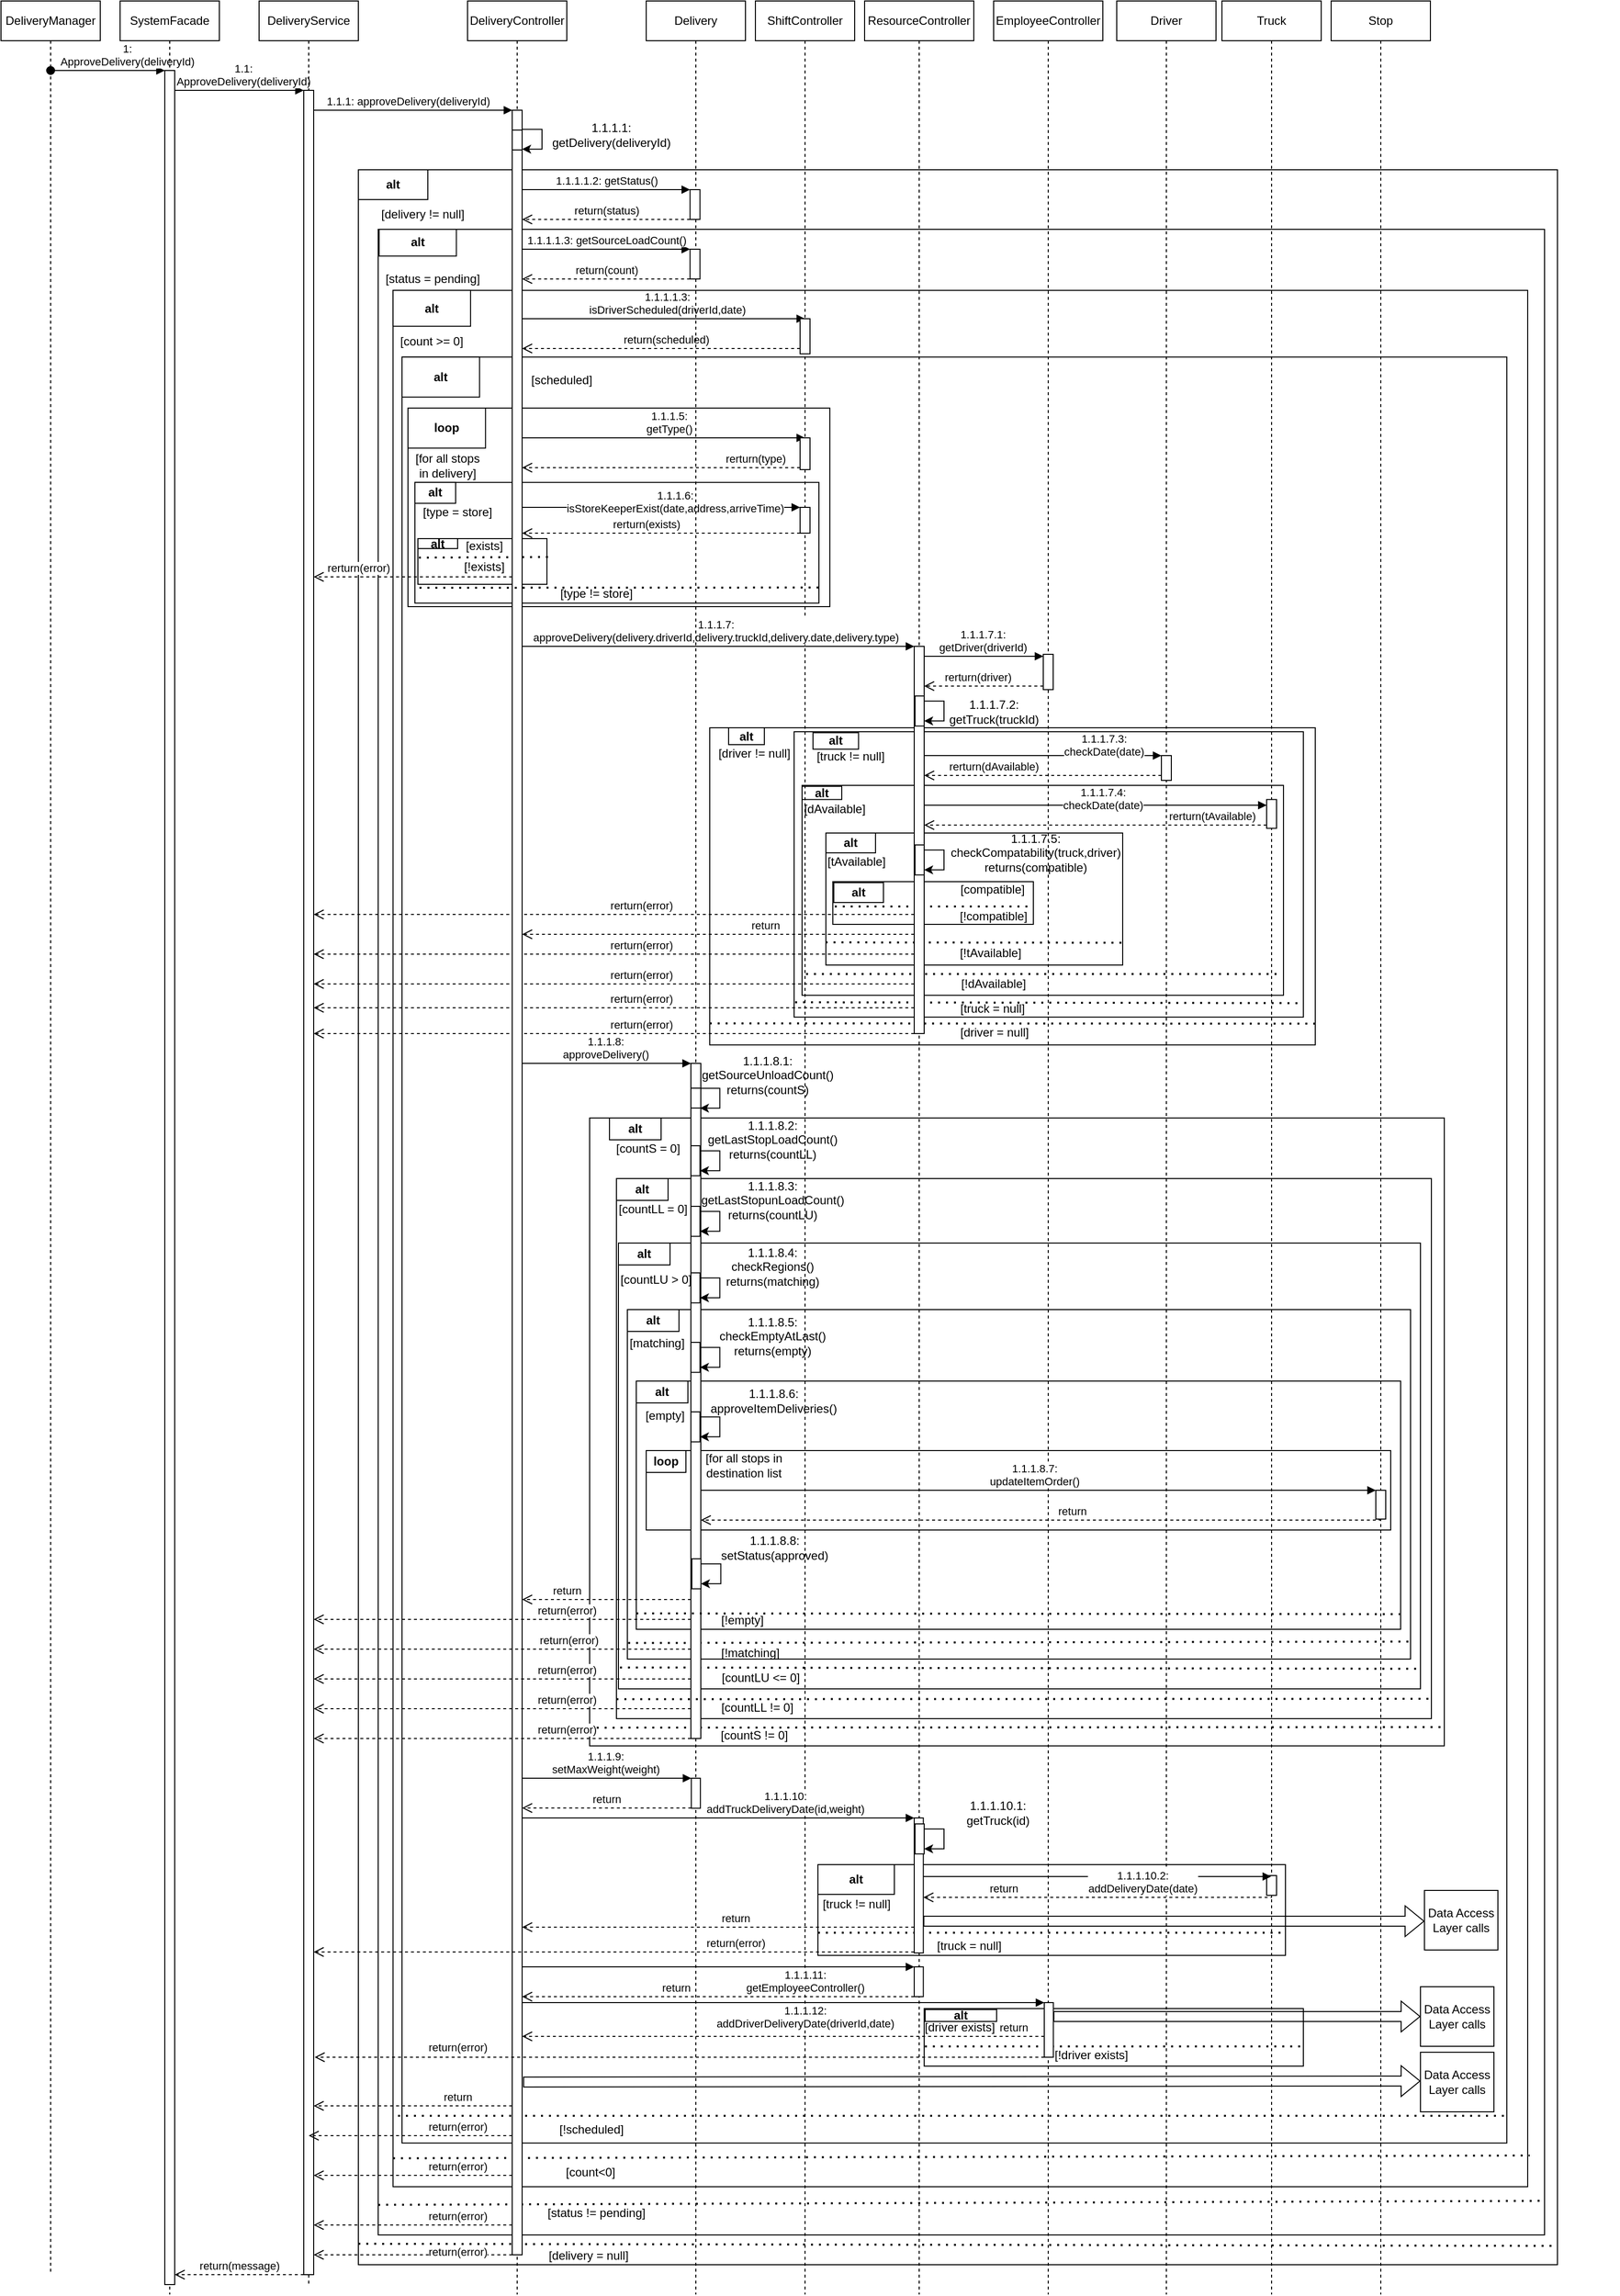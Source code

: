 <mxfile version="20.5.3" type="embed"><diagram id="23iRSUPoRavnBvh4doch" name="Page-1"><mxGraphModel dx="2407" dy="1733" grid="1" gridSize="10" guides="1" tooltips="1" connect="1" arrows="1" fold="1" page="1" pageScale="1" pageWidth="827" pageHeight="1169" math="0" shadow="0"><root><mxCell id="0"/><mxCell id="1" parent="0"/><mxCell id="79" value="" style="group;rounded=0;" parent="1" vertex="1" connectable="0"><mxGeometry x="370" y="190" width="1254" height="2110" as="geometry"/></mxCell><mxCell id="76" value="" style="rounded=0;whiteSpace=wrap;html=1;" parent="79" vertex="1"><mxGeometry x="-10" width="1208" height="2110" as="geometry"/></mxCell><mxCell id="78" value="&lt;b&gt;alt&lt;/b&gt;" style="rounded=0;whiteSpace=wrap;html=1;" parent="79" vertex="1"><mxGeometry x="-10" width="70" height="30" as="geometry"/></mxCell><mxCell id="81" value="[delivery != null]" style="text;html=1;align=center;verticalAlign=middle;whiteSpace=wrap;rounded=0;" parent="79" vertex="1"><mxGeometry x="10" y="30" width="90" height="30" as="geometry"/></mxCell><mxCell id="94" value="" style="group;rounded=0;" parent="79" vertex="1" connectable="0"><mxGeometry x="10" y="60" width="1244" height="2032" as="geometry"/></mxCell><mxCell id="89" value="" style="rounded=0;whiteSpace=wrap;html=1;" parent="94" vertex="1"><mxGeometry width="1175" height="2020" as="geometry"/></mxCell><mxCell id="91" value="&lt;b&gt;alt&lt;/b&gt;" style="rounded=0;whiteSpace=wrap;html=1;" parent="94" vertex="1"><mxGeometry x="0.925" width="77.828" height="26.875" as="geometry"/></mxCell><mxCell id="93" value="[status = pending]" style="text;html=1;align=center;verticalAlign=middle;whiteSpace=wrap;rounded=0;" parent="94" vertex="1"><mxGeometry y="38.39" width="110" height="23.04" as="geometry"/></mxCell><mxCell id="101" value="" style="group;rounded=0;" parent="94" vertex="1" connectable="0"><mxGeometry x="14" y="61.43" width="1224" height="1948" as="geometry"/></mxCell><mxCell id="106" value="" style="group;rounded=0;" parent="101" vertex="1" connectable="0"><mxGeometry width="1236" height="1948" as="geometry"/></mxCell><mxCell id="102" value="`" style="rounded=0;whiteSpace=wrap;html=1;" parent="106" vertex="1"><mxGeometry x="0.93" width="1143.07" height="1910" as="geometry"/></mxCell><mxCell id="103" value="&lt;b&gt;alt&lt;/b&gt;" style="rounded=0;whiteSpace=wrap;html=1;" parent="106" vertex="1"><mxGeometry x="0.929" width="78.123" height="36.178" as="geometry"/></mxCell><mxCell id="104" value="[count &amp;gt;= 0]" style="text;html=1;align=center;verticalAlign=middle;whiteSpace=wrap;rounded=0;" parent="106" vertex="1"><mxGeometry x="-15.217" y="36.179" width="110.417" height="31.015" as="geometry"/></mxCell><mxCell id="108" value="&lt;div style=&quot;text-align: start;&quot;&gt;&lt;span style=&quot;background-color: initial; font-size: 0px;&quot;&gt;&lt;font face=&quot;monospace&quot; color=&quot;rgba(0, 0, 0, 0)&quot;&gt;ww&lt;/font&gt;&lt;/span&gt;&lt;/div&gt;" style="rounded=0;whiteSpace=wrap;html=1;" parent="106" vertex="1"><mxGeometry x="10" y="67.19" width="1113" height="1798.81" as="geometry"/></mxCell><mxCell id="118" value="&lt;span style=&quot;color: rgba(0, 0, 0, 0); font-family: monospace; font-size: 0px; text-align: start;&quot;&gt;%3CmxGraphModel%3E%3Croot%3E%3CmxCell%20id%3D%220%22%2F%3E%3CmxCell%20id%3D%221%22%20parent%3D%220%22%2F%3E%3CmxCell%20id%3D%222%22%20value%3D%22%22%20style%3D%22rounded%3D0%3BwhiteSpace%3Dwrap%3Bhtml%3D1%3B%22%20vertex%3D%221%22%20parent%3D%221%22%3E%3CmxGeometry%20x%3D%22424.935%22%20y%3D%22500%22%20width%3D%22979.07%22%20height%3D%22230%22%20as%3D%22geometry%22%2F%3E%3C%2FmxCell%3E%3C%2Froot%3E%3C%2FmxGraphModel%3E&lt;/span&gt;&lt;span style=&quot;color: rgba(0, 0, 0, 0); font-family: monospace; font-size: 0px; text-align: start;&quot;&gt;%3CmxGraphModel%3E%3Croot%3E%3CmxCell%20id%3D%220%22%2F%3E%3CmxCell%20id%3D%221%22%20parent%3D%220%22%2F%3E%3CmxCell%20id%3D%222%22%20value%3D%22%22%20style%3D%22rounded%3D0%3BwhiteSpace%3Dwrap%3Bhtml%3D1%3B%22%20vertex%3D%221%22%20parent%3D%221%22%3E%3CmxGeometry%20x%3D%22424.935%22%20y%3D%22500%22%20width%3D%22979.07%22%20height%3D%22230%22%20as%3D%22geometry%22%2F%3E%3C%2FmxCell%3E%3C%2Froot%3E%3C%2FmxGraphModel%3E&lt;/span&gt;" style="rounded=0;whiteSpace=wrap;html=1;" parent="106" vertex="1"><mxGeometry x="15.992" y="118.57" width="425" height="200" as="geometry"/></mxCell><mxCell id="364" value="" style="rounded=0;whiteSpace=wrap;html=1;" parent="106" vertex="1"><mxGeometry x="320" y="440.57" width="610" height="319.43" as="geometry"/></mxCell><mxCell id="121" value="&lt;span style=&quot;color: rgba(0, 0, 0, 0); font-family: monospace; font-size: 0px; text-align: start;&quot;&gt;%3CmxGraphModel%3E%3Croot%3E%3CmxCell%20id%3D%220%22%2F%3E%3CmxCell%20id%3D%221%22%20parent%3D%220%22%2F%3E%3CmxCell%20id%3D%222%22%20value%3D%22%22%20style%3D%22rounded%3D0%3BwhiteSpace%3Dwrap%3Bhtml%3D1%3B%22%20vertex%3D%221%22%20parent%3D%221%22%3E%3CmxGeometry%20x%3D%22424.935%22%20y%3D%22500%22%20width%3D%22979.07%22%20height%3D%22230%22%20as%3D%22geometry%22%2F%3E%3C%2FmxCell%3E%3C%2Froot%3E%3C%2FmxGraphModel%3E&lt;/span&gt;&lt;span style=&quot;color: rgba(0, 0, 0, 0); font-family: monospace; font-size: 0px; text-align: start;&quot;&gt;%3CmxGraphModel%3E%3Croot%3E%3CmxCell%20id%3D%220%22%2F%3E%3CmxCell%20id%3D%221%22%20parent%3D%220%22%2F%3E%3CmxCell%20id%3D%222%22%20value%3D%22%22%20style%3D%22rounded%3D0%3BwhiteSpace%3Dwrap%3Bhtml%3D1%3B%22%20vertex%3D%221%22%20parent%3D%221%22%3E%3CmxGeometry%20x%3D%22424.935%22%20y%3D%22500%22%20width%3D%22979.07%22%20height%3D%22230%22%20as%3D%22geometry%22%2F%3E%3C%2FmxCell%3E%3C%2Froot%3E%3C%2FmxGraphModel%3E&lt;/span&gt;&lt;span style=&quot;color: rgba(0, 0, 0, 0); font-family: monospace; font-size: 0px; text-align: start;&quot;&gt;%3CmxGraphModel%3E%3Croot%3E%3CmxCell%20id%3D%220%22%2F%3E%3CmxCell%20id%3D%221%22%20parent%3D%220%22%2F%3E%3CmxCell%20id%3D%222%22%20value%3D%22%22%20style%3D%22rounded%3D0%3BwhiteSpace%3Dwrap%3Bhtml%3D1%3B%22%20vertex%3D%221%22%20parent%3D%221%22%3E%3CmxGeometry%20x%3D%22424.935%22%20y%3D%22500%22%20width%3D%22979.07%22%20height%3D%22230%22%20as%3D%22geometry%22%2F%3E%3C%2FmxCell%3E%3C%2Froot%3E%3C%2FmxGraphModel%3E&lt;/span&gt;&lt;span style=&quot;color: rgba(0, 0, 0, 0); font-family: monospace; font-size: 0px; text-align: start;&quot;&gt;%3CmxGraphModel%3E%3Croot%3E%3CmxCell%20id%3D%220%22%2F%3E%3CmxCell%20id%3D%221%22%20parent%3D%220%22%2F%3E%3CmxCell%20id%3D%222%22%20value%3D%22%22%20style%3D%22rounded%3D0%3BwhiteSpace%3Dwrap%3Bhtml%3D1%3B%22%20vertex%3D%221%22%20parent%3D%221%22%3E%3CmxGeometry%20x%3D%22424.935%22%20y%3D%22500%22%20width%3D%22979.07%22%20height%3D%22230%22%20as%3D%22geometry%22%2F%3E%3C%2FmxCell%3E%3C%2Froot%3E%3C%2FmxGraphModel%3E&lt;/span&gt;&lt;span style=&quot;color: rgba(0, 0, 0, 0); font-family: monospace; font-size: 0px; text-align: start;&quot;&gt;%3CmxGraphModel%3E%3Croot%3E%3CmxCell%20id%3D%220%22%2F%3E%3CmxCell%20id%3D%221%22%20parent%3D%220%22%2F%3E%3CmxCell%20id%3D%222%22%20value%3D%22%22%20style%3D%22rounded%3D0%3BwhiteSpace%3Dwrap%3Bhtml%3D1%3B%22%20vertex%3D%221%22%20parent%3D%221%22%3E%3CmxGeometry%20x%3D%22424.935%22%20y%3D%22500%22%20width%3D%22979.07%22%20height%3D%22230%22%20as%3D%22geometry%22%2F%3E%3C%2FmxCell%3E%3C%2Froot%3E%3C%2FmxGraphModel%3E&lt;/span&gt;&lt;span style=&quot;color: rgba(0, 0, 0, 0); font-family: monospace; font-size: 0px; text-align: start;&quot;&gt;%3CmxGraphModel%3E%3Croot%3E%3CmxCell%20id%3D%220%22%2F%3E%3CmxCell%20id%3D%221%22%20parent%3D%220%22%2F%3E%3CmxCell%20id%3D%222%22%20value%3D%22%22%20style%3D%22rounded%3D0%3BwhiteSpace%3Dwrap%3Bhtml%3D1%3B%22%20vertex%3D%221%22%20parent%3D%221%22%3E%3CmxGeometry%20x%3D%22424.935%22%20y%3D%22500%22%20width%3D%22979.07%22%20height%3D%22230%22%20as%3D%22geometry%22%2F%3E%3C%2FmxCell%3E%3C%2Froot%3E%3C%2FmxGraphModel%3E&lt;/span&gt;&lt;span style=&quot;color: rgba(0, 0, 0, 0); font-family: monospace; font-size: 0px; text-align: start;&quot;&gt;%3CmxGraphModel%3E%3Croot%3E%3CmxCell%20id%3D%220%22%2F%3E%3CmxCell%20id%3D%221%22%20parent%3D%220%22%2F%3E%3CmxCell%20id%3D%222%22%20value%3D%22%22%20style%3D%22rounded%3D0%3BwhiteSpace%3Dwrap%3Bhtml%3D1%3B%22%20vertex%3D%221%22%20parent%3D%221%22%3E%3CmxGeometry%20x%3D%22424.935%22%20y%3D%22500%22%20width%3D%22979.07%22%20height%3D%22230%22%20as%3D%22geometry%22%2F%3E%3C%2FmxCell%3E%3C%2Froot%3E%3C%2FmxGraphModel%3E&lt;/span&gt;&lt;span style=&quot;color: rgba(0, 0, 0, 0); font-family: monospace; font-size: 0px; text-align: start;&quot;&gt;%3CmxGraphModel%3E%3Croot%3E%3CmxCell%20id%3D%220%22%2F%3E%3CmxCell%20id%3D%221%22%20parent%3D%220%22%2F%3E%3CmxCell%20id%3D%222%22%20value%3D%22%22%20style%3D%22rounded%3D0%3BwhiteSpace%3Dwrap%3Bhtml%3D1%3B%22%20vertex%3D%221%22%20parent%3D%221%22%3E%3CmxGeometry%20x%3D%22424.935%22%20y%3D%22500%22%20width%3D%22979.07%22%20height%3D%22230%22%20as%3D%22geometry%22%2F%3E%3C%2FmxCell%3E%3C%2Froot%3E%3C%2FmxGraphModel%3E&lt;/span&gt;&lt;span style=&quot;color: rgba(0, 0, 0, 0); font-family: monospace; font-size: 0px; text-align: start;&quot;&gt;%3CmxGraphModel%3E%3Croot%3E%3CmxCell%20id%3D%220%22%2F%3E%3CmxCell%20id%3D%221%22%20parent%3D%220%22%2F%3E%3CmxCell%20id%3D%222%22%20value%3D%22%22%20style%3D%22rounded%3D0%3BwhiteSpace%3Dwrap%3Bhtml%3D1%3B%22%20vertex%3D%221%22%20parent%3D%221%22%3E%3CmxGeometry%20x%3D%22424.935%22%20y%3D%22500%22%20width%3D%22979.07%22%20height%3D%22230%22%20as%3D%22geometry%22%2F%3E%3C%2FmxCell%3E%3C%2Froot%3E%3C%2FmxGraphModel%3E&lt;/span&gt;&lt;span style=&quot;color: rgba(0, 0, 0, 0); font-family: monospace; font-size: 0px; text-align: start;&quot;&gt;%3CmxGraphModel%3E%3Croot%3E%3CmxCell%20id%3D%220%22%2F%3E%3CmxCell%20id%3D%221%22%20parent%3D%220%22%2F%3E%3CmxCell%20id%3D%222%22%20value%3D%22%22%20style%3D%22rounded%3D0%3BwhiteSpace%3Dwrap%3Bhtml%3D1%3B%22%20vertex%3D%221%22%20parent%3D%221%22%3E%3CmxGeometry%20x%3D%22424.935%22%20y%3D%22500%22%20width%3D%22979.07%22%20height%3D%22230%22%20as%3D%22geometry%22%2F%3E%3C%2FmxCell%3E%3C%2Froot%3E%3C%2FmxGraphModel%3E&lt;/span&gt;&lt;span style=&quot;color: rgba(0, 0, 0, 0); font-family: monospace; font-size: 0px; text-align: start;&quot;&gt;%3CmxGraphModel%3E%3Croot%3E%3CmxCell%20id%3D%220%22%2F%3E%3CmxCell%20id%3D%221%22%20parent%3D%220%22%2F%3E%3CmxCell%20id%3D%222%22%20value%3D%22%22%20style%3D%22rounded%3D0%3BwhiteSpace%3Dwrap%3Bhtml%3D1%3B%22%20vertex%3D%221%22%20parent%3D%221%22%3E%3CmxGeometry%20x%3D%22424.935%22%20y%3D%22500%22%20width%3D%22979.07%22%20height%3D%22230%22%20as%3D%22geometry%22%2F%3E%3C%2FmxCell%3E%3C%2Froot%3E%3C%2FmxGraphModel%3E&lt;/span&gt;&lt;span style=&quot;color: rgba(0, 0, 0, 0); font-family: monospace; font-size: 0px; text-align: start;&quot;&gt;%3CmxGraphModel%3E%3Croot%3E%3CmxCell%20id%3D%220%22%2F%3E%3CmxCell%20id%3D%221%22%20parent%3D%220%22%2F%3E%3CmxCell%20id%3D%222%22%20value%3D%22%22%20style%3D%22rounded%3D0%3BwhiteSpace%3Dwrap%3Bhtml%3D1%3B%22%20vertex%3D%221%22%20parent%3D%221%22%3E%3CmxGeometry%20x%3D%22424.935%22%20y%3D%22500%22%20width%3D%22979.07%22%20height%3D%22230%22%20as%3D%22geometry%22%2F%3E%3C%2FmxCell%3E%3C%2Froot%3E%3C%2FmxGraphModel%3E&lt;/span&gt;&lt;span style=&quot;color: rgba(0, 0, 0, 0); font-family: monospace; font-size: 0px; text-align: start;&quot;&gt;%3CmxGraphModel%3E%3Croot%3E%3CmxCell%20id%3D%220%22%2F%3E%3CmxCell%20id%3D%221%22%20parent%3D%220%22%2F%3E%3CmxCell%20id%3D%222%22%20value%3D%22%22%20style%3D%22rounded%3D0%3BwhiteSpace%3Dwrap%3Bhtml%3D1%3B%22%20vertex%3D%221%22%20parent%3D%221%22%3E%3CmxGeometry%20x%3D%22424.935%22%20y%3D%22500%22%20width%3D%22979.07%22%20height%3D%22230%22%20as%3D%22geometry%22%2F%3E%3C%2FmxCell%3E%3C%2Froot%3E%3C%2FmxGraphModel%3E&lt;/span&gt;&lt;span style=&quot;color: rgba(0, 0, 0, 0); font-family: monospace; font-size: 0px; text-align: start;&quot;&gt;%3CmxGraphModel%3E%3Croot%3E%3CmxCell%20id%3D%220%22%2F%3E%3CmxCell%20id%3D%221%22%20parent%3D%220%22%2F%3E%3CmxCell%20id%3D%222%22%20value%3D%22%22%20style%3D%22rounded%3D0%3BwhiteSpace%3Dwrap%3Bhtml%3D1%3B%22%20vertex%3D%221%22%20parent%3D%221%22%3E%3CmxGeometry%20x%3D%22424.935%22%20y%3D%22500%22%20width%3D%22979.07%22%20height%3D%22230%22%20as%3D%22geometry%22%2F%3E%3C%2FmxCell%3E%3C%2Froot%3E%3C%2FmxGraphModel%3E&lt;/span&gt;" style="rounded=0;whiteSpace=wrap;html=1;" parent="106" vertex="1"><mxGeometry x="22.99" y="193.44" width="407.01" height="121.56" as="geometry"/></mxCell><mxCell id="187" value="&lt;span style=&quot;color: rgba(0, 0, 0, 0); font-family: monospace; font-size: 0px; text-align: start;&quot;&gt;%3CmxGraphModel%3E%3Croot%3E%3CmxCell%20id%3D%220%22%2F%3E%3CmxCell%20id%3D%221%22%20parent%3D%220%22%2F%3E%3CmxCell%20id%3D%222%22%20value%3D%22%22%20style%3D%22rounded%3D0%3BwhiteSpace%3Dwrap%3Bhtml%3D1%3B%22%20vertex%3D%221%22%20parent%3D%221%22%3E%3CmxGeometry%20x%3D%22424.935%22%20y%3D%22500%22%20width%3D%22979.07%22%20height%3D%22230%22%20as%3D%22geometry%22%2F%3E%3C%2FmxCell%3E%3C%2Froot%3E%3C%2FmxGraphModel%3E&lt;/span&gt;&lt;span style=&quot;color: rgba(0, 0, 0, 0); font-family: monospace; font-size: 0px; text-align: start;&quot;&gt;%3CmxGraphModel%3E%3Croot%3E%3CmxCell%20id%3D%220%22%2F%3E%3CmxCell%20id%3D%221%22%20parent%3D%220%22%2F%3E%3CmxCell%20id%3D%222%22%20value%3D%22%22%20style%3D%22rounded%3D0%3BwhiteSpace%3Dwrap%3Bhtml%3D1%3B%22%20vertex%3D%221%22%20parent%3D%221%22%3E%3CmxGeometry%20x%3D%22424.935%22%20y%3D%22500%22%20width%3D%22979.07%22%20height%3D%22230%22%20as%3D%22geometry%22%2F%3E%3C%2FmxCell%3E%3C%2Froot%3E%3C%2FmxGraphModel%3E&lt;/span&gt;" style="rounded=0;whiteSpace=wrap;html=1;" parent="106" vertex="1"><mxGeometry x="25.991" y="250.08" width="130" height="45.99" as="geometry"/></mxCell><mxCell id="107" value="" style="group;rounded=0;" parent="106" vertex="1" connectable="0"><mxGeometry x="10" y="110" width="1226" height="625" as="geometry"/></mxCell><mxCell id="111" value="" style="group;rounded=0;" parent="107" vertex="1" connectable="0"><mxGeometry width="1226" height="625" as="geometry"/></mxCell><mxCell id="113" value="" style="group;rounded=0;" parent="111" vertex="1" connectable="0"><mxGeometry x="-10.04" width="1232.04" height="625" as="geometry"/></mxCell><mxCell id="145" value="" style="group;rounded=0;" parent="113" vertex="1" connectable="0"><mxGeometry x="33.93" y="180" width="897.69" height="285" as="geometry"/></mxCell><mxCell id="192" value="" style="endArrow=none;dashed=1;html=1;dashPattern=1 3;strokeWidth=2;rounded=0;entryX=0.001;entryY=0.416;entryDx=0;entryDy=0;entryPerimeter=0;" parent="145" target="187" edge="1"><mxGeometry width="50" height="50" relative="1" as="geometry"><mxPoint x="122.104" y="-20.43" as="sourcePoint"/><mxPoint x="836.004" y="-137.99" as="targetPoint"/><Array as="points"><mxPoint x="122.104" y="-21.43"/></Array></mxGeometry></mxCell><mxCell id="191" value="" style="group;rounded=0;" parent="113" vertex="1" connectable="0"><mxGeometry x="43.03" y="197" width="502.97" height="110" as="geometry"/></mxCell><mxCell id="189" value="[exists]" style="text;html=1;align=center;verticalAlign=middle;whiteSpace=wrap;rounded=0;" parent="113" vertex="1"><mxGeometry x="53.03" y="138.57" width="80" height="18.03" as="geometry"/></mxCell><mxCell id="109" value="&lt;b&gt;alt&lt;/b&gt;" style="rounded=0;whiteSpace=wrap;html=1;" parent="106" vertex="1"><mxGeometry x="9.999" y="67.19" width="78.126" height="40.312" as="geometry"/></mxCell><mxCell id="110" value="[scheduled]" style="text;html=1;align=center;verticalAlign=middle;whiteSpace=wrap;rounded=0;" parent="106" vertex="1"><mxGeometry x="115.992" y="72.94" width="110.421" height="34.56" as="geometry"/></mxCell><mxCell id="119" value="&lt;b&gt;loop&lt;/b&gt;" style="rounded=0;whiteSpace=wrap;html=1;" parent="106" vertex="1"><mxGeometry x="15.991" y="118.57" width="78.126" height="40.312" as="geometry"/></mxCell><mxCell id="120" value="[for all stops&lt;br&gt;in delivery]" style="text;html=1;align=center;verticalAlign=middle;whiteSpace=wrap;rounded=0;" parent="106" vertex="1"><mxGeometry x="0.934" y="158.88" width="110.421" height="34.56" as="geometry"/></mxCell><mxCell id="122" value="&lt;b&gt;alt&lt;/b&gt;" style="rounded=0;whiteSpace=wrap;html=1;" parent="106" vertex="1"><mxGeometry x="22.991" y="193.44" width="41.036" height="21.033" as="geometry"/></mxCell><mxCell id="188" value="&lt;b&gt;alt&lt;/b&gt;" style="rounded=0;whiteSpace=wrap;html=1;" parent="106" vertex="1"><mxGeometry x="25.995" y="250.08" width="40" height="10" as="geometry"/></mxCell><mxCell id="195" value="[!exists]" style="text;html=1;align=center;verticalAlign=middle;whiteSpace=wrap;rounded=0;" parent="106" vertex="1"><mxGeometry x="52.991" y="269.57" width="80" height="18.03" as="geometry"/></mxCell><mxCell id="202" value="" style="rounded=0;whiteSpace=wrap;html=1;" parent="106" vertex="1"><mxGeometry x="405" y="444.57" width="513" height="287.43" as="geometry"/></mxCell><mxCell id="247" value="" style="rounded=0;whiteSpace=wrap;html=1;" parent="106" vertex="1"><mxGeometry x="412.99" y="498.57" width="485" height="211.43" as="geometry"/></mxCell><mxCell id="357" value="" style="endArrow=none;dashed=1;html=1;dashPattern=1 3;strokeWidth=2;rounded=0;" parent="106" edge="1"><mxGeometry width="50" height="50" relative="1" as="geometry"><mxPoint x="416.995" y="688.57" as="sourcePoint"/><mxPoint x="896.995" y="688.57" as="targetPoint"/></mxGeometry></mxCell><mxCell id="362" value="" style="endArrow=none;dashed=1;html=1;dashPattern=1 3;strokeWidth=2;rounded=0;entryX=1.001;entryY=0.951;entryDx=0;entryDy=0;entryPerimeter=0;exitX=0.002;exitY=0.948;exitDx=0;exitDy=0;exitPerimeter=0;" parent="106" source="202" target="202" edge="1"><mxGeometry width="50" height="50" relative="1" as="geometry"><mxPoint x="426.995" y="698.57" as="sourcePoint"/><mxPoint x="906.995" y="698.57" as="targetPoint"/></mxGeometry></mxCell><mxCell id="249" value="[dAvailable]" style="text;html=1;align=center;verticalAlign=middle;whiteSpace=wrap;rounded=0;" parent="106" vertex="1"><mxGeometry x="417.995" y="515.57" width="56.03" height="13.264" as="geometry"/></mxCell><mxCell id="248" value="&lt;b&gt;alt&lt;/b&gt;" style="rounded=0;whiteSpace=wrap;html=1;" parent="106" vertex="1"><mxGeometry x="412.995" y="499.57" width="40" height="13.26" as="geometry"/></mxCell><mxCell id="410" value="" style="endArrow=none;dashed=1;html=1;dashPattern=1 3;strokeWidth=2;rounded=0;exitX=0;exitY=0.932;exitDx=0;exitDy=0;exitPerimeter=0;entryX=1;entryY=0.933;entryDx=0;entryDy=0;entryPerimeter=0;" parent="106" source="364" target="364" edge="1"><mxGeometry width="50" height="50" relative="1" as="geometry"><mxPoint x="316.995" y="728.57" as="sourcePoint"/><mxPoint x="928.995" y="738.57" as="targetPoint"/></mxGeometry></mxCell><mxCell id="419" value="" style="rounded=0;whiteSpace=wrap;html=1;" parent="106" vertex="1"><mxGeometry x="199" y="833.59" width="861" height="632.41" as="geometry"/></mxCell><mxCell id="487" value="" style="endArrow=none;dashed=1;html=1;dashPattern=1 3;strokeWidth=2;rounded=0;exitX=-0.001;exitY=0.971;exitDx=0;exitDy=0;exitPerimeter=0;entryX=0.999;entryY=0.97;entryDx=0;entryDy=0;entryPerimeter=0;" parent="106" source="419" target="419" edge="1"><mxGeometry width="50" height="50" relative="1" as="geometry"><mxPoint x="199.995" y="1448.57" as="sourcePoint"/><mxPoint x="1036.995" y="1428.57" as="targetPoint"/></mxGeometry></mxCell><mxCell id="501" value="" style="rounded=0;whiteSpace=wrap;html=1;" parent="106" vertex="1"><mxGeometry x="429" y="1585.57" width="471" height="91.43" as="geometry"/></mxCell><mxCell id="507" value="" style="endArrow=none;dashed=1;html=1;dashPattern=1 3;strokeWidth=2;rounded=0;exitX=0;exitY=0.75;exitDx=0;exitDy=0;entryX=1;entryY=0.75;entryDx=0;entryDy=0;" parent="106" source="501" target="501" edge="1"><mxGeometry width="50" height="50" relative="1" as="geometry"><mxPoint x="605.995" y="1668.57" as="sourcePoint"/><mxPoint x="655.995" y="1618.57" as="targetPoint"/></mxGeometry></mxCell><mxCell id="509" value="[truck = null]" style="text;html=1;align=center;verticalAlign=middle;whiteSpace=wrap;rounded=0;" parent="106" vertex="1"><mxGeometry x="543" y="1652.57" width="77" height="30" as="geometry"/></mxCell><mxCell id="123" value="[type = store]" style="text;html=1;align=center;verticalAlign=middle;whiteSpace=wrap;rounded=0;" parent="106" vertex="1"><mxGeometry x="25.991" y="214.47" width="80" height="18.03" as="geometry"/></mxCell><mxCell id="521" value="[type != store]" style="text;html=1;align=center;verticalAlign=middle;whiteSpace=wrap;rounded=0;" parent="106" vertex="1"><mxGeometry x="165.991" y="296.07" width="80" height="18.03" as="geometry"/></mxCell><mxCell id="528" value="" style="endArrow=none;dashed=1;html=1;dashPattern=1 3;strokeWidth=2;rounded=0;" parent="106" edge="1"><mxGeometry width="50" height="50" relative="1" as="geometry"><mxPoint x="6" y="1838.57" as="sourcePoint"/><mxPoint x="1126" y="1838.57" as="targetPoint"/></mxGeometry></mxCell><mxCell id="531" value="[!scheduled]" style="text;html=1;align=center;verticalAlign=middle;whiteSpace=wrap;rounded=0;" parent="106" vertex="1"><mxGeometry x="146.002" y="1835.44" width="110.421" height="34.56" as="geometry"/></mxCell><mxCell id="533" value="" style="endArrow=none;dashed=1;html=1;dashPattern=1 3;strokeWidth=2;rounded=0;exitX=0;exitY=0.985;exitDx=0;exitDy=0;exitPerimeter=0;" parent="106" source="102" edge="1"><mxGeometry width="50" height="50" relative="1" as="geometry"><mxPoint x="16" y="1848.57" as="sourcePoint"/><mxPoint x="1146" y="1878.57" as="targetPoint"/></mxGeometry></mxCell><mxCell id="596" value="Data Access Layer calls" style="rounded=0;whiteSpace=wrap;html=1;" parent="106" vertex="1"><mxGeometry x="1036" y="1774.57" width="74" height="60" as="geometry"/></mxCell><mxCell id="599" value="Data Access Layer calls" style="rounded=0;whiteSpace=wrap;html=1;" parent="106" vertex="1"><mxGeometry x="1036" y="1708.57" width="74" height="60" as="geometry"/></mxCell><mxCell id="605" value="" style="rounded=0;whiteSpace=wrap;html=1;" parent="106" vertex="1"><mxGeometry x="536" y="1730.57" width="382" height="58" as="geometry"/></mxCell><mxCell id="600" value="" style="shape=flexArrow;endArrow=classic;html=1;rounded=0;" parent="106" source="515" edge="1"><mxGeometry width="50" height="50" relative="1" as="geometry"><mxPoint x="543.0" y="1739.57" as="sourcePoint"/><mxPoint x="1036" y="1738.57" as="targetPoint"/></mxGeometry></mxCell><mxCell id="611" value="[driver exists]" style="text;html=1;align=center;verticalAlign=middle;whiteSpace=wrap;rounded=0;" parent="106" vertex="1"><mxGeometry x="534.47" y="1734.57" width="76" height="30" as="geometry"/></mxCell><mxCell id="612" value="[!driver exists]" style="text;html=1;align=center;verticalAlign=middle;whiteSpace=wrap;rounded=0;" parent="106" vertex="1"><mxGeometry x="663" y="1762.57" width="83" height="30" as="geometry"/></mxCell><mxCell id="613" value="" style="endArrow=none;dashed=1;html=1;dashPattern=1 3;strokeWidth=2;rounded=0;exitX=0.002;exitY=0.658;exitDx=0;exitDy=0;entryX=1;entryY=0.658;entryDx=0;entryDy=0;entryPerimeter=0;exitPerimeter=0;" parent="106" source="605" target="605" edge="1"><mxGeometry width="50" height="50" relative="1" as="geometry"><mxPoint x="439" y="1664.142" as="sourcePoint"/><mxPoint x="910" y="1664.142" as="targetPoint"/></mxGeometry></mxCell><mxCell id="578" value="" style="endArrow=none;dashed=1;html=1;dashPattern=1 3;strokeWidth=2;rounded=0;exitX=0;exitY=0.985;exitDx=0;exitDy=0;exitPerimeter=0;entryX=1;entryY=0.983;entryDx=0;entryDy=0;entryPerimeter=0;" parent="94" source="89" target="89" edge="1"><mxGeometry width="50" height="50" relative="1" as="geometry"><mxPoint x="24.93" y="1952.78" as="sourcePoint"/><mxPoint x="1170" y="1950.0" as="targetPoint"/></mxGeometry></mxCell><mxCell id="580" value="" style="endArrow=none;dashed=1;html=1;dashPattern=1 3;strokeWidth=2;rounded=0;exitX=0;exitY=0.99;exitDx=0;exitDy=0;exitPerimeter=0;entryX=1;entryY=0.991;entryDx=0;entryDy=0;entryPerimeter=0;" parent="79" source="76" target="76" edge="1"><mxGeometry width="50" height="50" relative="1" as="geometry"><mxPoint x="20" y="2059.7" as="sourcePoint"/><mxPoint x="1195.0" y="2055.66" as="targetPoint"/></mxGeometry></mxCell><mxCell id="431" value="" style="rounded=0;whiteSpace=wrap;html=1;" parent="1" vertex="1"><mxGeometry x="620" y="1206" width="821" height="544" as="geometry"/></mxCell><mxCell id="12" value="1.1:&lt;br&gt;ApproveDelivery(deliveryId)" style="html=1;verticalAlign=bottom;endArrow=block;edgeStyle=elbowEdgeStyle;elbow=vertical;curved=0;rounded=0;" parent="1" source="9" target="11" edge="1"><mxGeometry x="0.062" relative="1" as="geometry"><mxPoint x="320" y="130" as="sourcePoint"/><Array as="points"><mxPoint x="250" y="110"/><mxPoint x="170" y="160"/><mxPoint x="240" y="100"/></Array><mxPoint as="offset"/></mxGeometry></mxCell><mxCell id="13" value="return(message)" style="html=1;verticalAlign=bottom;endArrow=open;dashed=1;endSize=8;edgeStyle=elbowEdgeStyle;elbow=vertical;curved=0;rounded=0;" parent="1" source="11" target="9" edge="1"><mxGeometry relative="1" as="geometry"><mxPoint x="320" y="205" as="targetPoint"/><Array as="points"><mxPoint x="220" y="2310"/><mxPoint x="220" y="2180"/><mxPoint x="250" y="1850"/><mxPoint x="210" y="420"/><mxPoint x="200" y="280"/></Array></mxGeometry></mxCell><mxCell id="256" value="" style="rounded=0;whiteSpace=wrap;html=1;" parent="1" vertex="1"><mxGeometry x="831" y="858" width="299" height="133" as="geometry"/></mxCell><mxCell id="15" value="1:&lt;br&gt;ApproveDelivery(deliveryId)" style="html=1;verticalAlign=bottom;startArrow=oval;endArrow=block;startSize=8;edgeStyle=elbowEdgeStyle;elbow=vertical;curved=0;rounded=0;" parent="1" source="14" target="9" edge="1"><mxGeometry x="0.332" relative="1" as="geometry"><mxPoint x="150" y="110" as="sourcePoint"/><Array as="points"><mxPoint x="110" y="90"/><mxPoint x="50" y="90"/><mxPoint x="160" y="110"/><mxPoint x="130" y="130"/></Array><mxPoint as="offset"/></mxGeometry></mxCell><mxCell id="342" value="" style="rounded=0;whiteSpace=wrap;html=1;" parent="1" vertex="1"><mxGeometry x="838" y="907" width="202" height="43" as="geometry"/></mxCell><mxCell id="22" value="1.1.1: approveDelivery(deliveryId)" style="html=1;verticalAlign=bottom;endArrow=block;edgeStyle=elbowEdgeStyle;elbow=vertical;curved=0;rounded=0;" parent="1" source="11" target="17" edge="1"><mxGeometry x="-0.05" relative="1" as="geometry"><mxPoint x="320" y="110" as="sourcePoint"/><Array as="points"><mxPoint x="350" y="130"/><mxPoint x="500" y="190"/><mxPoint x="400" y="180"/><mxPoint x="440" y="170"/><mxPoint x="480" y="160"/><mxPoint x="390" y="120"/><mxPoint x="455" y="110"/></Array><mxPoint x="520" y="110" as="targetPoint"/><mxPoint as="offset"/></mxGeometry></mxCell><mxCell id="63" value="" style="html=1;points=[];perimeter=orthogonalPerimeter;outlineConnect=0;targetShapes=umlLifeline;portConstraint=eastwest;newEdgeStyle={&quot;edgeStyle&quot;:&quot;elbowEdgeStyle&quot;,&quot;elbow&quot;:&quot;vertical&quot;,&quot;curved&quot;:0,&quot;rounded&quot;:0};rounded=0;" parent="1" vertex="1"><mxGeometry x="515" y="144.002" width="10" height="30.469" as="geometry"/></mxCell><mxCell id="66" value="" style="group;rounded=0;" parent="1" vertex="1" connectable="0"><mxGeometry x="540" y="140" width="150" height="30" as="geometry"/></mxCell><mxCell id="32" value="" style="edgeStyle=elbowEdgeStyle;elbow=vertical;endArrow=classic;html=1;rounded=0;" parent="66" source="63" target="63" edge="1"><mxGeometry width="50" height="50" relative="1" as="geometry"><mxPoint x="65" y="100" as="sourcePoint"/><mxPoint x="115" y="50" as="targetPoint"/></mxGeometry></mxCell><mxCell id="65" value="1.1.1.1: getDelivery(deliveryId)" style="text;html=1;align=center;verticalAlign=middle;whiteSpace=wrap;rounded=0;" parent="66" vertex="1"><mxGeometry width="150" height="30" as="geometry"/></mxCell><mxCell id="75" value="rerturn(exists)" style="html=1;verticalAlign=bottom;endArrow=open;dashed=1;endSize=8;edgeStyle=elbowEdgeStyle;elbow=vertical;curved=0;rounded=0;" parent="1" edge="1"><mxGeometry x="0.107" relative="1" as="geometry"><mxPoint x="525" y="556" as="targetPoint"/><Array as="points"><mxPoint x="600" y="556"/><mxPoint x="750" y="556"/><mxPoint x="730" y="696"/><mxPoint x="660" y="726"/><mxPoint x="630" y="706"/><mxPoint x="680" y="676"/><mxPoint x="780" y="746"/><mxPoint x="640" y="696"/><mxPoint x="670" y="651"/><mxPoint x="690" y="521"/><mxPoint x="700" y="521"/><mxPoint x="630" y="501.47"/><mxPoint x="675" y="461.47"/><mxPoint x="695" y="471.47"/></Array><mxPoint x="805" y="556" as="sourcePoint"/><mxPoint as="offset"/></mxGeometry></mxCell><mxCell id="87" value="1.1.1.1.2: getStatus()" style="html=1;verticalAlign=bottom;endArrow=block;edgeStyle=elbowEdgeStyle;elbow=vertical;curved=0;rounded=0;" parent="1" source="17" target="84" edge="1"><mxGeometry relative="1" as="geometry"><mxPoint x="580" y="214.95" as="sourcePoint"/><Array as="points"><mxPoint x="640" y="210"/><mxPoint x="630" y="280"/><mxPoint x="765" y="214.95"/><mxPoint x="665" y="204.95"/><mxPoint x="705" y="194.95"/><mxPoint x="745" y="184.95"/><mxPoint x="655" y="144.95"/><mxPoint x="720" y="134.95"/></Array><mxPoint x="780" y="214.95" as="targetPoint"/></mxGeometry></mxCell><mxCell id="88" value="return(status)" style="html=1;verticalAlign=bottom;endArrow=open;dashed=1;endSize=8;edgeStyle=elbowEdgeStyle;elbow=vertical;curved=0;rounded=0;" parent="1" source="84" target="17" edge="1"><mxGeometry relative="1" as="geometry"><mxPoint x="440" y="214.95" as="targetPoint"/><Array as="points"><mxPoint x="690" y="240"/><mxPoint x="580" y="310"/><mxPoint x="575" y="214.95"/><mxPoint x="525" y="94.95"/><mxPoint x="615" y="34.62"/><mxPoint x="625" y="34.62"/><mxPoint x="555" y="15.09"/><mxPoint x="600" y="-24.91"/><mxPoint x="620" y="-14.91"/></Array><mxPoint x="720" y="214.95" as="sourcePoint"/><mxPoint as="offset"/></mxGeometry></mxCell><mxCell id="71" value="1.1.1.1.3:&lt;br&gt;isDriverScheduled(driverId,date)" style="html=1;verticalAlign=bottom;endArrow=block;edgeStyle=elbowEdgeStyle;elbow=vertical;curved=0;rounded=0;" parent="1" source="17" target="80" edge="1"><mxGeometry x="0.022" relative="1" as="geometry"><mxPoint x="525" y="340" as="sourcePoint"/><Array as="points"><mxPoint x="660" y="340"/><mxPoint x="770" y="330"/><mxPoint x="750" y="380"/><mxPoint x="650" y="450"/><mxPoint x="640" y="330"/><mxPoint x="670" y="330"/><mxPoint x="610" y="320"/><mxPoint x="650" y="310"/><mxPoint x="690" y="300"/><mxPoint x="600" y="260"/><mxPoint x="665" y="250"/></Array><mxPoint x="745" y="340.0" as="targetPoint"/><mxPoint as="offset"/></mxGeometry></mxCell><mxCell id="72" value="return(scheduled)" style="html=1;verticalAlign=bottom;endArrow=open;dashed=1;endSize=8;edgeStyle=elbowEdgeStyle;elbow=vertical;curved=0;rounded=0;" parent="1" source="80" target="17" edge="1"><mxGeometry x="-0.036" relative="1" as="geometry"><mxPoint x="525" y="299.67" as="targetPoint"/><Array as="points"><mxPoint x="750" y="370"/><mxPoint x="720" y="410"/><mxPoint x="660" y="480"/><mxPoint x="610" y="360"/><mxPoint x="700" y="299.67"/><mxPoint x="710" y="299.67"/><mxPoint x="640" y="280.14"/><mxPoint x="685" y="240.14"/><mxPoint x="705" y="250.14"/></Array><mxPoint x="750" y="299.67" as="sourcePoint"/><mxPoint as="offset"/></mxGeometry></mxCell><mxCell id="74" value="1.1.1.5:&lt;br&gt;getType()" style="html=1;verticalAlign=bottom;endArrow=block;edgeStyle=elbowEdgeStyle;elbow=vertical;curved=0;rounded=0;" parent="1" target="73" edge="1"><mxGeometry x="0.434" relative="1" as="geometry"><mxPoint x="525" y="660" as="sourcePoint"/><Array as="points"><mxPoint x="660" y="460"/><mxPoint x="700" y="450"/><mxPoint x="650" y="610"/><mxPoint x="720" y="590"/><mxPoint x="670" y="550"/><mxPoint x="760" y="590"/><mxPoint x="670" y="590"/><mxPoint x="600" y="660"/><mxPoint x="620" y="660"/><mxPoint x="620" y="670"/><mxPoint x="640" y="615"/><mxPoint x="650" y="485"/><mxPoint x="670" y="475"/><mxPoint x="610" y="465"/><mxPoint x="650" y="455"/><mxPoint x="690" y="445"/><mxPoint x="600" y="405"/><mxPoint x="665" y="395"/></Array><mxPoint x="710" y="485" as="targetPoint"/><mxPoint as="offset"/></mxGeometry></mxCell><mxCell id="99" value="1.1.1.1.3: getSourceLoadCount()" style="html=1;verticalAlign=bottom;endArrow=block;edgeStyle=elbowEdgeStyle;elbow=vertical;curved=0;rounded=0;" parent="1" source="17" target="96" edge="1"><mxGeometry relative="1" as="geometry"><mxPoint x="500" y="220.47" as="sourcePoint"/><Array as="points"><mxPoint x="630" y="270"/><mxPoint x="630" y="280"/><mxPoint x="630" y="290"/><mxPoint x="580" y="360"/><mxPoint x="605" y="220.47"/><mxPoint x="740" y="155.42"/><mxPoint x="640" y="145.42"/><mxPoint x="680" y="135.42"/><mxPoint x="720" y="125.42"/><mxPoint x="630" y="85.42"/><mxPoint x="695" y="75.42"/></Array><mxPoint x="655" y="220.473" as="targetPoint"/></mxGeometry></mxCell><mxCell id="100" value="return(count)" style="html=1;verticalAlign=bottom;endArrow=open;dashed=1;endSize=8;edgeStyle=elbowEdgeStyle;elbow=vertical;curved=0;rounded=0;" parent="1" source="96" target="17" edge="1"><mxGeometry relative="1" as="geometry"><mxPoint x="535" y="320" as="targetPoint"/><Array as="points"><mxPoint x="640" y="300"/><mxPoint x="600" y="320"/><mxPoint x="580" y="390"/><mxPoint x="590" y="320"/><mxPoint x="585" y="224.95"/><mxPoint x="535" y="104.95"/><mxPoint x="625" y="44.62"/><mxPoint x="635" y="44.62"/><mxPoint x="565" y="25.09"/><mxPoint x="610" y="-14.91"/><mxPoint x="630" y="-4.91"/></Array><mxPoint x="705" y="320" as="sourcePoint"/><mxPoint as="offset"/></mxGeometry></mxCell><mxCell id="126" value="" style="group;rounded=0;" parent="1" vertex="1" connectable="0"><mxGeometry x="760" y="20" width="680" height="2310" as="geometry"/></mxCell><mxCell id="128" value="1.1.1.6:&lt;br&gt;isStoreKeeperExist(date,address,arriveTime)" style="html=1;verticalAlign=bottom;endArrow=block;edgeStyle=elbowEdgeStyle;elbow=vertical;curved=0;rounded=0;" parent="126" target="129" edge="1"><mxGeometry x="0.448" y="-10" relative="1" as="geometry"><mxPoint x="-235" y="685.563" as="sourcePoint"/><Array as="points"><mxPoint x="-190" y="510"/><mxPoint x="-140" y="500"/><mxPoint x="-70" y="640"/><mxPoint x="-90" y="669.641"/><mxPoint x="-160" y="619.641"/><mxPoint x="-160" y="685.563"/><mxPoint x="-140" y="685.563"/><mxPoint x="-140" y="697.183"/><mxPoint x="-120" y="633.275"/><mxPoint x="-110" y="482.218"/><mxPoint x="-90" y="470.599"/><mxPoint x="-150" y="458.979"/><mxPoint x="-110" y="447.359"/><mxPoint x="-70" y="435.739"/><mxPoint x="-160" y="389.261"/><mxPoint x="-95" y="377.641"/></Array><mxPoint x="-50" y="482.218" as="targetPoint"/><mxPoint as="offset"/></mxGeometry></mxCell><mxCell id="434" value="" style="rounded=0;whiteSpace=wrap;html=1;" parent="126" vertex="1"><mxGeometry x="-138" y="1251" width="808" height="449" as="geometry"/></mxCell><mxCell id="441" value="[countLU &amp;gt; 0]" style="text;html=1;align=center;verticalAlign=middle;whiteSpace=wrap;rounded=0;" parent="126" vertex="1"><mxGeometry x="-138" y="1273" width="76" height="30" as="geometry"/></mxCell><mxCell id="451" value="" style="rounded=0;whiteSpace=wrap;html=1;" parent="126" vertex="1"><mxGeometry x="-129" y="1318" width="789" height="352" as="geometry"/></mxCell><mxCell id="453" value="[matching]" style="text;html=1;align=center;verticalAlign=middle;whiteSpace=wrap;rounded=0;" parent="126" vertex="1"><mxGeometry x="-137" y="1337" width="76" height="30" as="geometry"/></mxCell><mxCell id="456" value="" style="rounded=0;whiteSpace=wrap;html=1;" parent="126" vertex="1"><mxGeometry x="-120" y="1390" width="770" height="250" as="geometry"/></mxCell><mxCell id="457" value="&lt;b&gt;alt&lt;/b&gt;" style="rounded=0;whiteSpace=wrap;html=1;" parent="126" vertex="1"><mxGeometry x="-120" y="1390" width="52" height="22" as="geometry"/></mxCell><mxCell id="458" value="[empty]" style="text;html=1;align=center;verticalAlign=middle;whiteSpace=wrap;rounded=0;" parent="126" vertex="1"><mxGeometry x="-129" y="1410" width="76" height="30" as="geometry"/></mxCell><mxCell id="462" value="" style="rounded=0;whiteSpace=wrap;html=1;" parent="126" vertex="1"><mxGeometry x="-110" y="1460" width="750" height="80" as="geometry"/></mxCell><mxCell id="464" value="&lt;b&gt;loop&lt;/b&gt;" style="rounded=0;whiteSpace=wrap;html=1;" parent="126" vertex="1"><mxGeometry x="-110" y="1460" width="40" height="22" as="geometry"/></mxCell><mxCell id="465" value="[for all stops in destination list" style="text;html=1;align=center;verticalAlign=middle;whiteSpace=wrap;rounded=0;" parent="126" vertex="1"><mxGeometry x="-53" y="1460" width="83" height="30" as="geometry"/></mxCell><mxCell id="69" value="ShiftController" style="shape=umlLifeline;perimeter=lifelinePerimeter;whiteSpace=wrap;html=1;container=0;dropTarget=0;collapsible=0;recursiveResize=0;outlineConnect=0;portConstraint=eastwest;newEdgeStyle={&quot;edgeStyle&quot;:&quot;elbowEdgeStyle&quot;,&quot;elbow&quot;:&quot;vertical&quot;,&quot;curved&quot;:0,&quot;rounded&quot;:0};rounded=0;" parent="126" vertex="1"><mxGeometry width="100" height="2310" as="geometry"/></mxCell><mxCell id="80" value="" style="html=1;points=[];perimeter=orthogonalPerimeter;outlineConnect=0;targetShapes=umlLifeline;portConstraint=eastwest;newEdgeStyle={&quot;edgeStyle&quot;:&quot;elbowEdgeStyle&quot;,&quot;elbow&quot;:&quot;vertical&quot;,&quot;curved&quot;:0,&quot;rounded&quot;:0};rounded=0;" parent="126" vertex="1"><mxGeometry x="45" y="320.005" width="10" height="35.404" as="geometry"/></mxCell><mxCell id="73" value="" style="html=1;points=[];perimeter=orthogonalPerimeter;outlineConnect=0;targetShapes=umlLifeline;portConstraint=eastwest;newEdgeStyle={&quot;edgeStyle&quot;:&quot;elbowEdgeStyle&quot;,&quot;elbow&quot;:&quot;vertical&quot;,&quot;curved&quot;:0,&quot;rounded&quot;:0};rounded=0;" parent="126" vertex="1"><mxGeometry x="45" y="440.001" width="10" height="32" as="geometry"/></mxCell><mxCell id="129" value="" style="html=1;points=[];perimeter=orthogonalPerimeter;outlineConnect=0;targetShapes=umlLifeline;portConstraint=eastwest;newEdgeStyle={&quot;edgeStyle&quot;:&quot;elbowEdgeStyle&quot;,&quot;elbow&quot;:&quot;vertical&quot;,&quot;curved&quot;:0,&quot;rounded&quot;:0};rounded=0;" parent="126" vertex="1"><mxGeometry x="45" y="510" width="10" height="26" as="geometry"/></mxCell><mxCell id="454" value="Stop" style="shape=umlLifeline;perimeter=lifelinePerimeter;whiteSpace=wrap;html=1;container=0;dropTarget=0;collapsible=0;recursiveResize=0;outlineConnect=0;portConstraint=eastwest;newEdgeStyle={&quot;edgeStyle&quot;:&quot;elbowEdgeStyle&quot;,&quot;elbow&quot;:&quot;vertical&quot;,&quot;curved&quot;:0,&quot;rounded&quot;:0};rounded=0;" parent="126" vertex="1"><mxGeometry x="580" width="100" height="2310" as="geometry"/></mxCell><mxCell id="455" value="" style="html=1;points=[];perimeter=orthogonalPerimeter;outlineConnect=0;targetShapes=umlLifeline;portConstraint=eastwest;newEdgeStyle={&quot;edgeStyle&quot;:&quot;elbowEdgeStyle&quot;,&quot;elbow&quot;:&quot;vertical&quot;,&quot;curved&quot;:0,&quot;rounded&quot;:0};rounded=0;" parent="126" vertex="1"><mxGeometry x="625" y="1500" width="10" height="29" as="geometry"/></mxCell><mxCell id="474" value="" style="endArrow=none;dashed=1;html=1;dashPattern=1 3;strokeWidth=2;rounded=0;entryX=0.999;entryY=0.95;entryDx=0;entryDy=0;entryPerimeter=0;exitX=0.001;exitY=0.954;exitDx=0;exitDy=0;exitPerimeter=0;" parent="126" source="451" target="451" edge="1"><mxGeometry width="50" height="50" relative="1" as="geometry"><mxPoint x="240" y="1760" as="sourcePoint"/><mxPoint x="290" y="1710" as="targetPoint"/></mxGeometry></mxCell><mxCell id="479" value="" style="endArrow=none;dashed=1;html=1;dashPattern=1 3;strokeWidth=2;rounded=0;exitX=0.002;exitY=0.952;exitDx=0;exitDy=0;exitPerimeter=0;entryX=1;entryY=0.955;entryDx=0;entryDy=0;entryPerimeter=0;" parent="126" source="434" target="434" edge="1"><mxGeometry width="50" height="50" relative="1" as="geometry"><mxPoint x="-118.211" y="1659.954" as="sourcePoint"/><mxPoint x="670" y="1690" as="targetPoint"/></mxGeometry></mxCell><mxCell id="251" value="Truck" style="shape=umlLifeline;perimeter=lifelinePerimeter;whiteSpace=wrap;html=1;container=0;dropTarget=0;collapsible=0;recursiveResize=0;outlineConnect=0;portConstraint=eastwest;newEdgeStyle={&quot;edgeStyle&quot;:&quot;elbowEdgeStyle&quot;,&quot;elbow&quot;:&quot;vertical&quot;,&quot;curved&quot;:0,&quot;rounded&quot;:0};rounded=0;" parent="126" vertex="1"><mxGeometry x="470" width="100" height="2310" as="geometry"/></mxCell><mxCell id="252" value="" style="html=1;points=[];perimeter=orthogonalPerimeter;outlineConnect=0;targetShapes=umlLifeline;portConstraint=eastwest;newEdgeStyle={&quot;edgeStyle&quot;:&quot;elbowEdgeStyle&quot;,&quot;elbow&quot;:&quot;vertical&quot;,&quot;curved&quot;:0,&quot;rounded&quot;:0};rounded=0;" parent="251" vertex="1"><mxGeometry x="45" y="804.26" width="10" height="29" as="geometry"/></mxCell><mxCell id="505" value="" style="html=1;points=[];perimeter=orthogonalPerimeter;outlineConnect=0;targetShapes=umlLifeline;portConstraint=eastwest;newEdgeStyle={&quot;edgeStyle&quot;:&quot;elbowEdgeStyle&quot;,&quot;elbow&quot;:&quot;vertical&quot;,&quot;curved&quot;:0,&quot;rounded&quot;:0};rounded=0;" parent="126" vertex="1"><mxGeometry x="515" y="1888" width="10" height="20" as="geometry"/></mxCell><mxCell id="127" value="rerturn(type)" style="html=1;verticalAlign=bottom;endArrow=open;dashed=1;endSize=8;edgeStyle=elbowEdgeStyle;elbow=vertical;curved=0;rounded=0;" parent="1" source="73" target="17" edge="1"><mxGeometry x="-0.679" relative="1" as="geometry"><mxPoint x="525" y="747.606" as="targetPoint"/><Array as="points"><mxPoint x="760" y="490"/><mxPoint x="760" y="610"/><mxPoint x="650" y="640"/><mxPoint x="560" y="620"/><mxPoint x="760" y="580"/><mxPoint x="740" y="580"/><mxPoint x="770" y="580"/><mxPoint x="680" y="630"/><mxPoint x="640" y="747.606"/><mxPoint x="670" y="695.634"/><mxPoint x="690" y="545.493"/><mxPoint x="700" y="545.493"/><mxPoint x="630" y="522.937"/><mxPoint x="675" y="476.74"/><mxPoint x="695" y="488.289"/></Array><mxPoint x="735" y="545.493" as="sourcePoint"/><mxPoint as="offset"/></mxGeometry></mxCell><mxCell id="137" value="1.1.1.7:&lt;br&gt;approveDelivery(delivery.driverId,delivery.truckId,delivery.date,delivery.type)" style="html=1;verticalAlign=bottom;endArrow=block;edgeStyle=elbowEdgeStyle;elbow=vertical;curved=0;rounded=0;" parent="1" source="17" target="30" edge="1"><mxGeometry x="-0.013" relative="1" as="geometry"><mxPoint x="535" y="715.563" as="sourcePoint"/><Array as="points"><mxPoint x="780" y="670"/><mxPoint x="750" y="680"/><mxPoint x="740" y="690"/><mxPoint x="720" y="790"/><mxPoint x="660" y="780"/><mxPoint x="670" y="830"/><mxPoint x="700" y="810"/><mxPoint x="770" y="870"/><mxPoint x="650" y="800"/><mxPoint x="670" y="760"/><mxPoint x="630" y="740"/><mxPoint x="670" y="720"/><mxPoint x="570" y="810"/><mxPoint x="900" y="800"/><mxPoint x="750" y="800"/><mxPoint x="640" y="780"/><mxPoint x="610" y="715.563"/><mxPoint x="630" y="715.563"/><mxPoint x="630" y="727.183"/><mxPoint x="650" y="663.275"/><mxPoint x="660" y="512.218"/><mxPoint x="680" y="500.599"/><mxPoint x="620" y="488.979"/><mxPoint x="660" y="477.359"/><mxPoint x="700" y="465.739"/><mxPoint x="610" y="419.261"/><mxPoint x="675" y="407.641"/></Array><mxPoint x="815" y="715.563" as="targetPoint"/><mxPoint as="offset"/></mxGeometry></mxCell><mxCell id="353" value="" style="endArrow=none;dashed=1;html=1;dashPattern=1 3;strokeWidth=2;rounded=0;entryX=1.002;entryY=0.831;entryDx=0;entryDy=0;exitX=-0.001;exitY=0.828;exitDx=0;exitDy=0;entryPerimeter=0;exitPerimeter=0;" parent="1" source="256" target="256" edge="1"><mxGeometry width="50" height="50" relative="1" as="geometry"><mxPoint x="850.0" y="942" as="sourcePoint"/><mxPoint x="1050.0" y="942" as="targetPoint"/></mxGeometry></mxCell><mxCell id="155" value="1.1.1.7.1:&lt;br&gt;getDriver(driverId)" style="html=1;verticalAlign=bottom;endArrow=block;edgeStyle=elbowEdgeStyle;elbow=vertical;curved=0;rounded=0;" parent="1" source="30" target="140" edge="1"><mxGeometry x="-0.013" relative="1" as="geometry"><mxPoint x="820" y="1259.74" as="sourcePoint"/><Array as="points"><mxPoint x="980" y="680"/><mxPoint x="1020" y="710"/><mxPoint x="990" y="700"/><mxPoint x="1020" y="830.74"/><mxPoint x="865" y="1349.74"/><mxPoint x="1195" y="1339.74"/><mxPoint x="1045" y="1339.74"/><mxPoint x="935" y="1319.74"/><mxPoint x="905" y="1255.303"/><mxPoint x="925" y="1255.303"/><mxPoint x="925" y="1266.923"/><mxPoint x="945" y="1203.015"/><mxPoint x="955" y="1051.958"/><mxPoint x="975" y="1040.339"/><mxPoint x="915" y="1028.719"/><mxPoint x="955" y="1017.099"/><mxPoint x="995" y="1005.479"/><mxPoint x="905" y="959.001"/><mxPoint x="970" y="947.381"/></Array><mxPoint x="1050" y="830.74" as="targetPoint"/><mxPoint as="offset"/></mxGeometry></mxCell><mxCell id="156" value="rerturn(driver)" style="html=1;verticalAlign=bottom;endArrow=open;dashed=1;endSize=8;edgeStyle=elbowEdgeStyle;elbow=vertical;curved=0;rounded=0;" parent="1" source="140" target="30" edge="1"><mxGeometry x="0.107" relative="1" as="geometry"><mxPoint x="740" y="1280.74" as="targetPoint"/><Array as="points"><mxPoint x="1020" y="710"/><mxPoint x="1020" y="740"/><mxPoint x="1040" y="860.74"/><mxPoint x="950" y="890.74"/><mxPoint x="995" y="1350.74"/><mxPoint x="855" y="1300.74"/><mxPoint x="885" y="1255.74"/><mxPoint x="905" y="1125.74"/><mxPoint x="915" y="1125.74"/><mxPoint x="845" y="1106.21"/><mxPoint x="890" y="1066.21"/><mxPoint x="910" y="1076.21"/></Array><mxPoint x="1050" y="860.74" as="sourcePoint"/><mxPoint as="offset"/></mxGeometry></mxCell><mxCell id="199" value="rerturn(error)" style="html=1;verticalAlign=bottom;endArrow=open;dashed=1;endSize=8;edgeStyle=elbowEdgeStyle;elbow=vertical;curved=0;rounded=0;" parent="1" source="17" target="11" edge="1"><mxGeometry x="0.55" relative="1" as="geometry"><mxPoint x="233" y="774" as="targetPoint"/><Array as="points"><mxPoint x="480" y="600"/><mxPoint x="480" y="740"/><mxPoint x="368" y="774"/><mxPoint x="338" y="754"/><mxPoint x="388" y="724"/><mxPoint x="488" y="794"/><mxPoint x="348" y="744"/><mxPoint x="378" y="699"/><mxPoint x="398" y="569"/><mxPoint x="408" y="569"/><mxPoint x="338" y="549.47"/><mxPoint x="383" y="509.47"/><mxPoint x="403" y="519.47"/></Array><mxPoint x="513" y="774" as="sourcePoint"/><mxPoint as="offset"/></mxGeometry></mxCell><mxCell id="209" value="1.1.1.7.3:&lt;br&gt;checkDate(date)" style="html=1;verticalAlign=bottom;endArrow=block;edgeStyle=elbowEdgeStyle;elbow=vertical;curved=0;rounded=0;" parent="1" source="30" target="21" edge="1"><mxGeometry x="0.515" y="-5" relative="1" as="geometry"><mxPoint x="940" y="840.74" as="sourcePoint"/><Array as="points"><mxPoint x="1000" y="780"/><mxPoint x="990" y="810"/><mxPoint x="1110" y="830"/><mxPoint x="1050" y="820"/><mxPoint x="1010" y="945"/><mxPoint x="1030" y="840.74"/><mxPoint x="875" y="1359.74"/><mxPoint x="1205" y="1349.74"/><mxPoint x="1055" y="1349.74"/><mxPoint x="945" y="1329.74"/><mxPoint x="915" y="1265.303"/><mxPoint x="935" y="1265.303"/><mxPoint x="935" y="1276.923"/><mxPoint x="955" y="1213.015"/><mxPoint x="965" y="1061.958"/><mxPoint x="985" y="1050.339"/><mxPoint x="925" y="1038.719"/><mxPoint x="965" y="1027.099"/><mxPoint x="1005" y="1015.479"/><mxPoint x="915" y="969.001"/><mxPoint x="980" y="957.381"/></Array><mxPoint x="1060" y="840.74" as="targetPoint"/><mxPoint as="offset"/></mxGeometry></mxCell><mxCell id="210" value="rerturn(dAvailable)" style="html=1;verticalAlign=bottom;endArrow=open;dashed=1;endSize=8;edgeStyle=elbowEdgeStyle;elbow=vertical;curved=0;rounded=0;" parent="1" source="21" target="30" edge="1"><mxGeometry x="0.414" relative="1" as="geometry"><mxPoint x="940" y="870.74" as="targetPoint"/><Array as="points"><mxPoint x="1120" y="800"/><mxPoint x="1140" y="834"/><mxPoint x="1130" y="834"/><mxPoint x="1120" y="840"/><mxPoint x="1100" y="850"/><mxPoint x="1010" y="970"/><mxPoint x="1050" y="870.74"/><mxPoint x="960" y="900.74"/><mxPoint x="1005" y="1360.74"/><mxPoint x="865" y="1310.74"/><mxPoint x="895" y="1265.74"/><mxPoint x="915" y="1135.74"/><mxPoint x="925" y="1135.74"/><mxPoint x="855" y="1116.21"/><mxPoint x="900" y="1076.21"/><mxPoint x="920" y="1086.21"/></Array><mxPoint x="1060" y="870.74" as="sourcePoint"/><mxPoint as="offset"/></mxGeometry></mxCell><mxCell id="203" value="&lt;b&gt;alt&lt;/b&gt;" style="rounded=0;whiteSpace=wrap;html=1;" parent="1" vertex="1"><mxGeometry x="818" y="757" width="45.885" height="16.579" as="geometry"/></mxCell><mxCell id="204" value="[truck != null]" style="text;html=1;align=center;verticalAlign=middle;whiteSpace=wrap;rounded=0;" parent="1" vertex="1"><mxGeometry x="817" y="773" width="77.82" height="16.58" as="geometry"/></mxCell><mxCell id="254" value="1.1.1.7.4:&lt;br&gt;checkDate(date)" style="html=1;verticalAlign=bottom;endArrow=block;edgeStyle=elbowEdgeStyle;elbow=vertical;curved=0;rounded=0;" parent="1" source="30" target="252" edge="1"><mxGeometry x="0.043" y="-9" relative="1" as="geometry"><mxPoint x="932" y="873" as="sourcePoint"/><Array as="points"><mxPoint x="1170" y="830"/><mxPoint x="1239" y="865"/><mxPoint x="992" y="873"/><mxPoint x="1112" y="893"/><mxPoint x="1052" y="883"/><mxPoint x="1012" y="1008"/><mxPoint x="1032" y="903.74"/><mxPoint x="877" y="1422.74"/><mxPoint x="1207" y="1412.74"/><mxPoint x="1057" y="1412.74"/><mxPoint x="947" y="1392.74"/><mxPoint x="917" y="1328.303"/><mxPoint x="937" y="1328.303"/><mxPoint x="937" y="1339.923"/><mxPoint x="957" y="1276.015"/><mxPoint x="967" y="1124.958"/><mxPoint x="987" y="1113.339"/><mxPoint x="927" y="1101.719"/><mxPoint x="967" y="1090.099"/><mxPoint x="1007" y="1078.479"/><mxPoint x="917" y="1032.001"/><mxPoint x="982" y="1020.381"/></Array><mxPoint x="1178" y="873" as="targetPoint"/><mxPoint as="offset"/></mxGeometry></mxCell><mxCell id="255" value="rerturn(tAvailable)" style="html=1;verticalAlign=bottom;endArrow=open;dashed=1;endSize=8;edgeStyle=elbowEdgeStyle;elbow=vertical;curved=0;rounded=0;" parent="1" source="252" target="30" edge="1"><mxGeometry x="-0.681" relative="1" as="geometry"><mxPoint x="940" y="844" as="targetPoint"/><Array as="points"><mxPoint x="1160" y="850"/><mxPoint x="1040" y="890"/><mxPoint x="1150" y="844"/><mxPoint x="1140" y="844"/><mxPoint x="1130" y="850"/><mxPoint x="1110" y="860"/><mxPoint x="1020" y="980"/><mxPoint x="1060" y="880.74"/><mxPoint x="970" y="910.74"/><mxPoint x="1015" y="1370.74"/><mxPoint x="875" y="1320.74"/><mxPoint x="905" y="1275.74"/><mxPoint x="925" y="1145.74"/><mxPoint x="935" y="1145.74"/><mxPoint x="865" y="1126.21"/><mxPoint x="910" y="1086.21"/><mxPoint x="930" y="1096.21"/></Array><mxPoint x="1186" y="844" as="sourcePoint"/><mxPoint as="offset"/></mxGeometry></mxCell><mxCell id="257" value="&lt;b&gt;alt&lt;/b&gt;" style="rounded=0;whiteSpace=wrap;html=1;" parent="1" vertex="1"><mxGeometry x="831" y="858" width="50" height="20" as="geometry"/></mxCell><mxCell id="258" value="[tAvailable]" style="text;html=1;align=center;verticalAlign=middle;whiteSpace=wrap;rounded=0;" parent="1" vertex="1"><mxGeometry x="834.0" y="880" width="56.03" height="13.264" as="geometry"/></mxCell><mxCell id="341" value="1.1.1.7.5: &lt;br&gt;checkCompatability(truck,driver)&lt;br&gt;returns(compatible)" style="text;html=1;align=center;verticalAlign=middle;whiteSpace=wrap;rounded=0;" parent="1" vertex="1"><mxGeometry x="990" y="863.26" width="105.42" height="30" as="geometry"/></mxCell><mxCell id="343" value="&lt;b&gt;alt&lt;/b&gt;" style="rounded=0;whiteSpace=wrap;html=1;" parent="1" vertex="1"><mxGeometry x="839" y="908" width="50" height="20" as="geometry"/></mxCell><mxCell id="344" value="[compatible]" style="text;html=1;align=center;verticalAlign=middle;whiteSpace=wrap;rounded=0;" parent="1" vertex="1"><mxGeometry x="971.0" y="908" width="56.03" height="13.264" as="geometry"/></mxCell><mxCell id="345" value="" style="endArrow=none;dashed=1;html=1;dashPattern=1 3;strokeWidth=2;rounded=0;" parent="1" edge="1"><mxGeometry width="50" height="50" relative="1" as="geometry"><mxPoint x="840" y="932" as="sourcePoint"/><mxPoint x="1040" y="932" as="targetPoint"/></mxGeometry></mxCell><mxCell id="347" value="[!compatible]" style="text;html=1;align=center;verticalAlign=middle;whiteSpace=wrap;rounded=0;" parent="1" vertex="1"><mxGeometry x="972.0" y="935" width="56.03" height="13.264" as="geometry"/></mxCell><mxCell id="348" value="rerturn(error)" style="html=1;verticalAlign=bottom;endArrow=open;dashed=1;endSize=8;edgeStyle=elbowEdgeStyle;elbow=vertical;curved=0;rounded=0;" parent="1" source="30" target="11" edge="1"><mxGeometry x="-0.089" relative="1" as="geometry"><mxPoint x="325" y="610" as="targetPoint"/><Array as="points"><mxPoint x="700" y="940"/><mxPoint x="740" y="1000"/><mxPoint x="560" y="790"/><mxPoint x="490" y="750"/><mxPoint x="378" y="784"/><mxPoint x="348" y="764"/><mxPoint x="398" y="734"/><mxPoint x="498" y="804"/><mxPoint x="358" y="754"/><mxPoint x="388" y="709"/><mxPoint x="408" y="579"/><mxPoint x="418" y="579"/><mxPoint x="348" y="559.47"/><mxPoint x="393" y="519.47"/><mxPoint x="413" y="529.47"/></Array><mxPoint x="525" y="610" as="sourcePoint"/><mxPoint as="offset"/></mxGeometry></mxCell><mxCell id="349" value="return" style="html=1;verticalAlign=bottom;endArrow=open;dashed=1;endSize=8;edgeStyle=elbowEdgeStyle;elbow=vertical;curved=0;rounded=0;" parent="1" source="30" target="17" edge="1"><mxGeometry x="-0.24" relative="1" as="geometry"><mxPoint x="535" y="1010" as="targetPoint"/><Array as="points"><mxPoint x="780" y="960"/><mxPoint x="760" y="1020"/><mxPoint x="750" y="1010"/><mxPoint x="570" y="800"/><mxPoint x="500" y="760"/><mxPoint x="388" y="794"/><mxPoint x="358" y="774"/><mxPoint x="408" y="744"/><mxPoint x="508" y="814"/><mxPoint x="368" y="764"/><mxPoint x="398" y="719"/><mxPoint x="418" y="589"/><mxPoint x="428" y="589"/><mxPoint x="358" y="569.47"/><mxPoint x="403" y="529.47"/><mxPoint x="423" y="539.47"/></Array><mxPoint x="930" y="1010" as="sourcePoint"/><mxPoint as="offset"/></mxGeometry></mxCell><mxCell id="153" value="1.1.1.7.2: &lt;br&gt;getTruck(truckId)" style="text;html=1;align=center;verticalAlign=middle;whiteSpace=wrap;rounded=0;" parent="1" vertex="1"><mxGeometry x="948" y="721" width="105.42" height="30" as="geometry"/></mxCell><mxCell id="356" value="rerturn(error)" style="html=1;verticalAlign=bottom;endArrow=open;dashed=1;endSize=8;edgeStyle=elbowEdgeStyle;elbow=vertical;curved=0;rounded=0;" parent="1" source="30" target="11" edge="1"><mxGeometry x="-0.089" relative="1" as="geometry"><mxPoint x="545" y="960" as="targetPoint"/><Array as="points"><mxPoint x="840" y="980"/><mxPoint x="770" y="990"/><mxPoint x="720" y="960"/><mxPoint x="760" y="1020"/><mxPoint x="580" y="810"/><mxPoint x="510" y="770"/><mxPoint x="398" y="804"/><mxPoint x="368" y="784"/><mxPoint x="418" y="754"/><mxPoint x="518" y="824"/><mxPoint x="378" y="774"/><mxPoint x="408" y="729"/><mxPoint x="428" y="599"/><mxPoint x="438" y="599"/><mxPoint x="368" y="579.47"/><mxPoint x="413" y="539.47"/><mxPoint x="433" y="549.47"/></Array><mxPoint x="940.0" y="960" as="sourcePoint"/><mxPoint as="offset"/></mxGeometry></mxCell><mxCell id="358" value="[!dAvailable]" style="text;html=1;align=center;verticalAlign=middle;whiteSpace=wrap;rounded=0;" parent="1" vertex="1"><mxGeometry x="972.0" y="1003" width="56.03" height="13.264" as="geometry"/></mxCell><mxCell id="359" value="rerturn(error)" style="html=1;verticalAlign=bottom;endArrow=open;dashed=1;endSize=8;edgeStyle=elbowEdgeStyle;elbow=vertical;curved=0;rounded=0;" parent="1" source="30" target="11" edge="1"><mxGeometry x="-0.089" relative="1" as="geometry"><mxPoint x="310" y="1010" as="targetPoint"/><Array as="points"><mxPoint x="650" y="1010"/><mxPoint x="850" y="990"/><mxPoint x="780" y="1000"/><mxPoint x="730" y="970"/><mxPoint x="770" y="1030"/><mxPoint x="590" y="820"/><mxPoint x="520" y="780"/><mxPoint x="408" y="814"/><mxPoint x="378" y="794"/><mxPoint x="428" y="764"/><mxPoint x="528" y="834"/><mxPoint x="388" y="784"/><mxPoint x="418" y="739"/><mxPoint x="438" y="609"/><mxPoint x="448" y="609"/><mxPoint x="378" y="589.47"/><mxPoint x="423" y="549.47"/><mxPoint x="443" y="559.47"/></Array><mxPoint x="930" y="990" as="sourcePoint"/><mxPoint as="offset"/></mxGeometry></mxCell><mxCell id="361" value="[truck = null]" style="text;html=1;align=center;verticalAlign=middle;whiteSpace=wrap;rounded=0;" parent="1" vertex="1"><mxGeometry x="960" y="1027" width="77.82" height="16.58" as="geometry"/></mxCell><mxCell id="363" value="rerturn(error)" style="html=1;verticalAlign=bottom;endArrow=open;dashed=1;endSize=8;edgeStyle=elbowEdgeStyle;elbow=vertical;curved=0;rounded=0;" parent="1" source="30" target="11" edge="1"><mxGeometry x="-0.089" relative="1" as="geometry"><mxPoint x="535" y="1020" as="targetPoint"/><Array as="points"><mxPoint x="803" y="1034"/><mxPoint x="730" y="1040"/><mxPoint x="660" y="1020"/><mxPoint x="860" y="1000"/><mxPoint x="790" y="1010"/><mxPoint x="740" y="980"/><mxPoint x="780" y="1040"/><mxPoint x="600" y="830"/><mxPoint x="530" y="790"/><mxPoint x="418" y="824"/><mxPoint x="388" y="804"/><mxPoint x="438" y="774"/><mxPoint x="538" y="844"/><mxPoint x="398" y="794"/><mxPoint x="428" y="749"/><mxPoint x="448" y="619"/><mxPoint x="458" y="619"/><mxPoint x="388" y="599.47"/><mxPoint x="433" y="559.47"/><mxPoint x="453" y="569.47"/></Array><mxPoint x="930" y="1020" as="sourcePoint"/><mxPoint as="offset"/></mxGeometry></mxCell><mxCell id="406" value="&lt;b&gt;alt&lt;/b&gt;" style="rounded=0;whiteSpace=wrap;html=1;" parent="1" vertex="1"><mxGeometry x="733" y="752" width="36" height="17" as="geometry"/></mxCell><mxCell id="407" value="[driver != null]" style="text;html=1;align=center;verticalAlign=middle;whiteSpace=wrap;rounded=0;" parent="1" vertex="1"><mxGeometry x="720" y="770" width="77.82" height="16.58" as="geometry"/></mxCell><mxCell id="408" value="[driver = null]" style="text;html=1;align=center;verticalAlign=middle;whiteSpace=wrap;rounded=0;" parent="1" vertex="1"><mxGeometry x="962" y="1051" width="77.82" height="16.58" as="geometry"/></mxCell><mxCell id="409" value="rerturn(error)" style="html=1;verticalAlign=bottom;endArrow=open;dashed=1;endSize=8;edgeStyle=elbowEdgeStyle;elbow=vertical;curved=0;rounded=0;" parent="1" source="30" target="11" edge="1"><mxGeometry x="-0.089" relative="1" as="geometry"><mxPoint x="535" y="1050" as="targetPoint"/><Array as="points"><mxPoint x="730" y="1060"/><mxPoint x="670" y="1030"/><mxPoint x="870" y="1010"/><mxPoint x="800" y="1020"/><mxPoint x="750" y="990"/><mxPoint x="790" y="1050"/><mxPoint x="610" y="840"/><mxPoint x="540" y="800"/><mxPoint x="428" y="834"/><mxPoint x="398" y="814"/><mxPoint x="448" y="784"/><mxPoint x="548" y="854"/><mxPoint x="408" y="804"/><mxPoint x="438" y="759"/><mxPoint x="458" y="629"/><mxPoint x="468" y="629"/><mxPoint x="398" y="609.47"/><mxPoint x="443" y="569.47"/><mxPoint x="463" y="579.47"/></Array><mxPoint x="930" y="1050" as="sourcePoint"/><mxPoint as="offset"/></mxGeometry></mxCell><mxCell id="412" value="1.1.1.8:&lt;br&gt;approveDelivery()" style="html=1;verticalAlign=bottom;endArrow=block;edgeStyle=elbowEdgeStyle;elbow=vertical;curved=0;rounded=0;" parent="1" source="17" target="411" edge="1"><mxGeometry x="-0.013" relative="1" as="geometry"><mxPoint x="535" y="680" as="sourcePoint"/><Array as="points"><mxPoint x="630" y="1090"/><mxPoint x="760" y="690"/><mxPoint x="750" y="700"/><mxPoint x="730" y="800"/><mxPoint x="670" y="790"/><mxPoint x="680" y="840"/><mxPoint x="710" y="820"/><mxPoint x="780" y="880"/><mxPoint x="660" y="810"/><mxPoint x="680" y="770"/><mxPoint x="640" y="750"/><mxPoint x="680" y="730"/><mxPoint x="580" y="820"/><mxPoint x="910" y="810"/><mxPoint x="760" y="810"/><mxPoint x="650" y="790"/><mxPoint x="620" y="725.563"/><mxPoint x="640" y="725.563"/><mxPoint x="640" y="737.183"/><mxPoint x="660" y="673.275"/><mxPoint x="670" y="522.218"/><mxPoint x="690" y="510.599"/><mxPoint x="630" y="498.979"/><mxPoint x="670" y="487.359"/><mxPoint x="710" y="475.739"/><mxPoint x="620" y="429.261"/><mxPoint x="685" y="417.641"/></Array><mxPoint x="930" y="680" as="targetPoint"/><mxPoint as="offset"/></mxGeometry></mxCell><mxCell id="20" value="Driver" style="shape=umlLifeline;perimeter=lifelinePerimeter;whiteSpace=wrap;html=1;container=0;dropTarget=0;collapsible=0;recursiveResize=0;outlineConnect=0;portConstraint=eastwest;newEdgeStyle={&quot;edgeStyle&quot;:&quot;elbowEdgeStyle&quot;,&quot;elbow&quot;:&quot;vertical&quot;,&quot;curved&quot;:0,&quot;rounded&quot;:0};rounded=0;" parent="1" vertex="1"><mxGeometry x="1124" y="20" width="100" height="2310" as="geometry"/></mxCell><mxCell id="21" value="" style="html=1;points=[];perimeter=orthogonalPerimeter;outlineConnect=0;targetShapes=umlLifeline;portConstraint=eastwest;newEdgeStyle={&quot;edgeStyle&quot;:&quot;elbowEdgeStyle&quot;,&quot;elbow&quot;:&quot;vertical&quot;,&quot;curved&quot;:0,&quot;rounded&quot;:0};rounded=0;" parent="20" vertex="1"><mxGeometry x="45" y="760" width="10" height="25" as="geometry"/></mxCell><mxCell id="138" value="" style="group;rounded=0;" parent="1" vertex="1" connectable="0"><mxGeometry x="1000" y="20" width="110" height="2310" as="geometry"/></mxCell><mxCell id="139" value="EmployeeController" style="shape=umlLifeline;perimeter=lifelinePerimeter;whiteSpace=wrap;html=1;container=0;dropTarget=0;collapsible=0;recursiveResize=0;outlineConnect=0;portConstraint=eastwest;newEdgeStyle={&quot;edgeStyle&quot;:&quot;elbowEdgeStyle&quot;,&quot;elbow&quot;:&quot;vertical&quot;,&quot;curved&quot;:0,&quot;rounded&quot;:0};rounded=0;" parent="138" vertex="1"><mxGeometry width="110" height="2310" as="geometry"/></mxCell><mxCell id="140" value="" style="html=1;points=[];perimeter=orthogonalPerimeter;outlineConnect=0;targetShapes=umlLifeline;portConstraint=eastwest;newEdgeStyle={&quot;edgeStyle&quot;:&quot;elbowEdgeStyle&quot;,&quot;elbow&quot;:&quot;vertical&quot;,&quot;curved&quot;:0,&quot;rounded&quot;:0};rounded=0;" parent="138" vertex="1"><mxGeometry x="50" y="658.001" width="10" height="35.593" as="geometry"/></mxCell><mxCell id="515" value="" style="html=1;points=[];perimeter=orthogonalPerimeter;outlineConnect=0;targetShapes=umlLifeline;portConstraint=eastwest;newEdgeStyle={&quot;edgeStyle&quot;:&quot;elbowEdgeStyle&quot;,&quot;elbow&quot;:&quot;vertical&quot;,&quot;curved&quot;:0,&quot;rounded&quot;:0};rounded=0;" parent="138" vertex="1"><mxGeometry x="51" y="2016" width="9.17" height="55" as="geometry"/></mxCell><mxCell id="98" value="" style="group;rounded=0;" parent="1" vertex="1" connectable="0"><mxGeometry x="650" y="20" width="180.42" height="2310" as="geometry"/></mxCell><mxCell id="85" value="" style="group;rounded=0;" parent="98" vertex="1" connectable="0"><mxGeometry width="180.42" height="2310" as="geometry"/></mxCell><mxCell id="97" value="" style="group;rounded=0;" parent="85" vertex="1" connectable="0"><mxGeometry width="180.42" height="2310" as="geometry"/></mxCell><mxCell id="82" value="Delivery" style="shape=umlLifeline;perimeter=lifelinePerimeter;whiteSpace=wrap;html=1;container=0;dropTarget=0;collapsible=0;recursiveResize=0;outlineConnect=0;portConstraint=eastwest;newEdgeStyle={&quot;edgeStyle&quot;:&quot;elbowEdgeStyle&quot;,&quot;elbow&quot;:&quot;vertical&quot;,&quot;curved&quot;:0,&quot;rounded&quot;:0};rounded=0;" parent="97" vertex="1"><mxGeometry width="100" height="2310" as="geometry"/></mxCell><mxCell id="96" value="" style="html=1;points=[];perimeter=orthogonalPerimeter;outlineConnect=0;targetShapes=umlLifeline;portConstraint=eastwest;newEdgeStyle={&quot;edgeStyle&quot;:&quot;elbowEdgeStyle&quot;,&quot;elbow&quot;:&quot;vertical&quot;,&quot;curved&quot;:0,&quot;rounded&quot;:0};rounded=0;" parent="97" vertex="1"><mxGeometry x="44.17" y="250" width="10" height="30" as="geometry"/></mxCell><mxCell id="416" value="" style="html=1;points=[];perimeter=orthogonalPerimeter;outlineConnect=0;targetShapes=umlLifeline;portConstraint=eastwest;newEdgeStyle={&quot;edgeStyle&quot;:&quot;elbowEdgeStyle&quot;,&quot;elbow&quot;:&quot;vertical&quot;,&quot;curved&quot;:0,&quot;rounded&quot;:0};rounded=0;" parent="97" vertex="1"><mxGeometry x="45" y="1089.999" width="9.167" height="30.231" as="geometry"/></mxCell><mxCell id="417" value="" style="edgeStyle=elbowEdgeStyle;elbow=vertical;endArrow=classic;html=1;rounded=0;" parent="97" source="416" target="416" edge="1"><mxGeometry width="50" height="50" relative="1" as="geometry"><mxPoint x="-761.663" y="1320.039" as="sourcePoint"/><mxPoint x="-715.83" y="1270.428" as="targetPoint"/></mxGeometry></mxCell><mxCell id="84" value="" style="html=1;points=[];perimeter=orthogonalPerimeter;outlineConnect=0;targetShapes=umlLifeline;portConstraint=eastwest;newEdgeStyle={&quot;edgeStyle&quot;:&quot;elbowEdgeStyle&quot;,&quot;elbow&quot;:&quot;vertical&quot;,&quot;curved&quot;:0,&quot;rounded&quot;:0};rounded=0;" parent="97" vertex="1"><mxGeometry x="44.17" y="190" width="10" height="30" as="geometry"/></mxCell><mxCell id="418" value="1.1.1.8.1: &lt;br&gt;getSourceUnloadCount()&lt;br&gt;returns(countS)" style="text;html=1;align=center;verticalAlign=middle;whiteSpace=wrap;rounded=0;" parent="97" vertex="1"><mxGeometry x="70.0" y="1067" width="105.42" height="30" as="geometry"/></mxCell><mxCell id="411" value="" style="html=1;points=[];perimeter=orthogonalPerimeter;outlineConnect=0;targetShapes=umlLifeline;portConstraint=eastwest;newEdgeStyle={&quot;edgeStyle&quot;:&quot;elbowEdgeStyle&quot;,&quot;elbow&quot;:&quot;vertical&quot;,&quot;curved&quot;:0,&quot;rounded&quot;:0};rounded=0;" parent="97" vertex="1"><mxGeometry x="45" y="1070" width="10" height="680" as="geometry"/></mxCell><mxCell id="443" value="" style="edgeStyle=elbowEdgeStyle;elbow=vertical;endArrow=classic;html=1;rounded=0;" parent="97" source="445" target="445" edge="1"><mxGeometry width="50" height="50" relative="1" as="geometry"><mxPoint x="-1411.663" y="1491.039" as="sourcePoint"/><mxPoint x="-1365.83" y="1441.428" as="targetPoint"/></mxGeometry></mxCell><mxCell id="444" value="1.1.1.8.4: &lt;br&gt;checkRegions()&lt;br&gt;returns(matching)" style="text;html=1;align=center;verticalAlign=middle;whiteSpace=wrap;rounded=0;" parent="97" vertex="1"><mxGeometry x="75" y="1260" width="105.42" height="30" as="geometry"/></mxCell><mxCell id="445" value="" style="html=1;points=[];perimeter=orthogonalPerimeter;outlineConnect=0;targetShapes=umlLifeline;portConstraint=eastwest;newEdgeStyle={&quot;edgeStyle&quot;:&quot;elbowEdgeStyle&quot;,&quot;elbow&quot;:&quot;vertical&quot;,&quot;curved&quot;:0,&quot;rounded&quot;:0};rounded=0;" parent="97" vertex="1"><mxGeometry x="45" y="1280.999" width="9.167" height="30.231" as="geometry"/></mxCell><mxCell id="448" value="" style="edgeStyle=elbowEdgeStyle;elbow=vertical;endArrow=classic;html=1;rounded=0;" parent="97" source="450" target="450" edge="1"><mxGeometry width="50" height="50" relative="1" as="geometry"><mxPoint x="-2061.663" y="1541.039" as="sourcePoint"/><mxPoint x="-2015.83" y="1491.428" as="targetPoint"/></mxGeometry></mxCell><mxCell id="449" value="1.1.1.8.5: &lt;br&gt;checkEmptyAtLast()&lt;br&gt;returns(empty)" style="text;html=1;align=center;verticalAlign=middle;whiteSpace=wrap;rounded=0;" parent="97" vertex="1"><mxGeometry x="75" y="1330" width="105.42" height="30" as="geometry"/></mxCell><mxCell id="450" value="" style="html=1;points=[];perimeter=orthogonalPerimeter;outlineConnect=0;targetShapes=umlLifeline;portConstraint=eastwest;newEdgeStyle={&quot;edgeStyle&quot;:&quot;elbowEdgeStyle&quot;,&quot;elbow&quot;:&quot;vertical&quot;,&quot;curved&quot;:0,&quot;rounded&quot;:0};rounded=0;" parent="97" vertex="1"><mxGeometry x="45" y="1350.999" width="9.167" height="30.231" as="geometry"/></mxCell><mxCell id="459" value="" style="edgeStyle=elbowEdgeStyle;elbow=vertical;endArrow=classic;html=1;rounded=0;" parent="97" source="461" target="461" edge="1"><mxGeometry width="50" height="50" relative="1" as="geometry"><mxPoint x="-2711.663" y="1591.039" as="sourcePoint"/><mxPoint x="-2665.83" y="1541.428" as="targetPoint"/></mxGeometry></mxCell><mxCell id="460" value="1.1.1.8.6: &lt;br&gt;approveItemDeliveries()" style="text;html=1;align=center;verticalAlign=middle;whiteSpace=wrap;rounded=0;" parent="97" vertex="1"><mxGeometry x="76" y="1395" width="105.42" height="30" as="geometry"/></mxCell><mxCell id="461" value="" style="html=1;points=[];perimeter=orthogonalPerimeter;outlineConnect=0;targetShapes=umlLifeline;portConstraint=eastwest;newEdgeStyle={&quot;edgeStyle&quot;:&quot;elbowEdgeStyle&quot;,&quot;elbow&quot;:&quot;vertical&quot;,&quot;curved&quot;:0,&quot;rounded&quot;:0};rounded=0;" parent="97" vertex="1"><mxGeometry x="45" y="1420.999" width="9.167" height="30.231" as="geometry"/></mxCell><mxCell id="491" value="" style="html=1;points=[];perimeter=orthogonalPerimeter;outlineConnect=0;targetShapes=umlLifeline;portConstraint=eastwest;newEdgeStyle={&quot;edgeStyle&quot;:&quot;elbowEdgeStyle&quot;,&quot;elbow&quot;:&quot;vertical&quot;,&quot;curved&quot;:0,&quot;rounded&quot;:0};rounded=0;" parent="97" vertex="1"><mxGeometry x="45.42" y="1789.999" width="9.167" height="30.231" as="geometry"/></mxCell><mxCell id="16" value="DeliveryController" style="shape=umlLifeline;perimeter=lifelinePerimeter;whiteSpace=wrap;html=1;container=0;dropTarget=0;collapsible=0;recursiveResize=0;outlineConnect=0;portConstraint=eastwest;newEdgeStyle={&quot;edgeStyle&quot;:&quot;elbowEdgeStyle&quot;,&quot;elbow&quot;:&quot;vertical&quot;,&quot;curved&quot;:0,&quot;rounded&quot;:0};rounded=0;" parent="1" vertex="1"><mxGeometry x="470" y="20" width="100" height="2310" as="geometry"/></mxCell><mxCell id="17" value="" style="html=1;points=[];perimeter=orthogonalPerimeter;outlineConnect=0;targetShapes=umlLifeline;portConstraint=eastwest;newEdgeStyle={&quot;edgeStyle&quot;:&quot;elbowEdgeStyle&quot;,&quot;elbow&quot;:&quot;vertical&quot;,&quot;curved&quot;:0,&quot;rounded&quot;:0};rounded=0;" parent="16" vertex="1"><mxGeometry x="45" y="110" width="10" height="2160" as="geometry"/></mxCell><mxCell id="10" value="DeliveryService" style="shape=umlLifeline;perimeter=lifelinePerimeter;whiteSpace=wrap;html=1;container=0;dropTarget=0;collapsible=0;recursiveResize=0;outlineConnect=0;portConstraint=eastwest;newEdgeStyle={&quot;edgeStyle&quot;:&quot;elbowEdgeStyle&quot;,&quot;elbow&quot;:&quot;vertical&quot;,&quot;curved&quot;:0,&quot;rounded&quot;:0};rounded=0;" parent="1" vertex="1"><mxGeometry x="260" y="20" width="100" height="2300" as="geometry"/></mxCell><mxCell id="11" value="" style="html=1;points=[];perimeter=orthogonalPerimeter;outlineConnect=0;targetShapes=umlLifeline;portConstraint=eastwest;newEdgeStyle={&quot;edgeStyle&quot;:&quot;elbowEdgeStyle&quot;,&quot;elbow&quot;:&quot;vertical&quot;,&quot;curved&quot;:0,&quot;rounded&quot;:0};rounded=0;" parent="10" vertex="1"><mxGeometry x="45" y="90" width="10" height="2200" as="geometry"/></mxCell><mxCell id="8" value="SystemFacade" style="shape=umlLifeline;perimeter=lifelinePerimeter;whiteSpace=wrap;html=1;container=0;dropTarget=0;collapsible=0;recursiveResize=0;outlineConnect=0;portConstraint=eastwest;newEdgeStyle={&quot;edgeStyle&quot;:&quot;elbowEdgeStyle&quot;,&quot;elbow&quot;:&quot;vertical&quot;,&quot;curved&quot;:0,&quot;rounded&quot;:0};rounded=0;" parent="1" vertex="1"><mxGeometry x="120" y="20" width="100" height="2310" as="geometry"/></mxCell><mxCell id="9" value="" style="html=1;points=[];perimeter=orthogonalPerimeter;outlineConnect=0;targetShapes=umlLifeline;portConstraint=eastwest;newEdgeStyle={&quot;edgeStyle&quot;:&quot;elbowEdgeStyle&quot;,&quot;elbow&quot;:&quot;vertical&quot;,&quot;curved&quot;:0,&quot;rounded&quot;:0};rounded=0;" parent="8" vertex="1"><mxGeometry x="45" y="70" width="10" height="2230" as="geometry"/></mxCell><mxCell id="14" value="DeliveryManager" style="shape=umlLifeline;perimeter=lifelinePerimeter;whiteSpace=wrap;html=1;container=0;dropTarget=0;collapsible=0;recursiveResize=0;outlineConnect=0;portConstraint=eastwest;newEdgeStyle={&quot;edgeStyle&quot;:&quot;elbowEdgeStyle&quot;,&quot;elbow&quot;:&quot;vertical&quot;,&quot;curved&quot;:0,&quot;rounded&quot;:0};rounded=0;" parent="1" vertex="1"><mxGeometry y="20" width="100" height="2290" as="geometry"/></mxCell><mxCell id="421" value="&lt;b&gt;alt&lt;/b&gt;" style="rounded=0;whiteSpace=wrap;html=1;" parent="1" vertex="1"><mxGeometry x="613" y="1145" width="52" height="22" as="geometry"/></mxCell><mxCell id="426" value="[countS = 0]" style="text;html=1;align=center;verticalAlign=middle;whiteSpace=wrap;rounded=0;" parent="1" vertex="1"><mxGeometry x="614" y="1161" width="76" height="30" as="geometry"/></mxCell><mxCell id="428" value="" style="html=1;points=[];perimeter=orthogonalPerimeter;outlineConnect=0;targetShapes=umlLifeline;portConstraint=eastwest;newEdgeStyle={&quot;edgeStyle&quot;:&quot;elbowEdgeStyle&quot;,&quot;elbow&quot;:&quot;vertical&quot;,&quot;curved&quot;:0,&quot;rounded&quot;:0};rounded=0;" parent="1" vertex="1"><mxGeometry x="695" y="1172.999" width="9.167" height="30.231" as="geometry"/></mxCell><mxCell id="429" value="" style="edgeStyle=elbowEdgeStyle;elbow=vertical;endArrow=classic;html=1;rounded=0;" parent="1" source="428" target="428" edge="1"><mxGeometry width="50" height="50" relative="1" as="geometry"><mxPoint x="-761.663" y="1383.039" as="sourcePoint"/><mxPoint x="-715.83" y="1333.428" as="targetPoint"/></mxGeometry></mxCell><mxCell id="430" value="1.1.1.8.2: &lt;br&gt;getLastStopLoadCount()&lt;br&gt;returns(countLL)" style="text;html=1;align=center;verticalAlign=middle;whiteSpace=wrap;rounded=0;" parent="1" vertex="1"><mxGeometry x="725" y="1152" width="105.42" height="30" as="geometry"/></mxCell><mxCell id="432" value="&lt;b&gt;alt&lt;/b&gt;" style="rounded=0;whiteSpace=wrap;html=1;" parent="1" vertex="1"><mxGeometry x="620" y="1206" width="52" height="22" as="geometry"/></mxCell><mxCell id="433" value="[countLL = 0]" style="text;html=1;align=center;verticalAlign=middle;whiteSpace=wrap;rounded=0;" parent="1" vertex="1"><mxGeometry x="619" y="1222" width="76" height="30" as="geometry"/></mxCell><mxCell id="438" value="" style="edgeStyle=elbowEdgeStyle;elbow=vertical;endArrow=classic;html=1;rounded=0;" parent="1" source="437" target="437" edge="1"><mxGeometry width="50" height="50" relative="1" as="geometry"><mxPoint x="-761.663" y="1444.039" as="sourcePoint"/><mxPoint x="-715.83" y="1394.428" as="targetPoint"/></mxGeometry></mxCell><mxCell id="439" value="1.1.1.8.3: &lt;br&gt;getLastStopunLoadCount()&lt;br&gt;returns(countLU)" style="text;html=1;align=center;verticalAlign=middle;whiteSpace=wrap;rounded=0;" parent="1" vertex="1"><mxGeometry x="725" y="1213" width="105.42" height="30" as="geometry"/></mxCell><mxCell id="437" value="" style="html=1;points=[];perimeter=orthogonalPerimeter;outlineConnect=0;targetShapes=umlLifeline;portConstraint=eastwest;newEdgeStyle={&quot;edgeStyle&quot;:&quot;elbowEdgeStyle&quot;,&quot;elbow&quot;:&quot;vertical&quot;,&quot;curved&quot;:0,&quot;rounded&quot;:0};rounded=0;" parent="1" vertex="1"><mxGeometry x="695" y="1233.999" width="9.167" height="30.231" as="geometry"/></mxCell><mxCell id="440" value="&lt;b&gt;alt&lt;/b&gt;" style="rounded=0;whiteSpace=wrap;html=1;" parent="1" vertex="1"><mxGeometry x="622" y="1271" width="52" height="22" as="geometry"/></mxCell><mxCell id="452" value="&lt;b&gt;alt&lt;/b&gt;" style="rounded=0;whiteSpace=wrap;html=1;" parent="1" vertex="1"><mxGeometry x="631" y="1338" width="52" height="22" as="geometry"/></mxCell><mxCell id="467" value="1.1.1.8.7:&lt;br&gt;updateItemOrder()" style="html=1;verticalAlign=bottom;endArrow=block;edgeStyle=elbowEdgeStyle;elbow=vertical;curved=0;rounded=0;" parent="1" source="411" target="455" edge="1"><mxGeometry x="-0.013" relative="1" as="geometry"><mxPoint x="535.0" y="1100" as="sourcePoint"/><Array as="points"><mxPoint x="1010" y="1520"/><mxPoint x="640" y="1100"/><mxPoint x="770" y="700"/><mxPoint x="760" y="710"/><mxPoint x="740" y="810"/><mxPoint x="680" y="800"/><mxPoint x="690" y="850"/><mxPoint x="720" y="830"/><mxPoint x="790" y="890"/><mxPoint x="670" y="820"/><mxPoint x="690" y="780"/><mxPoint x="650" y="760"/><mxPoint x="690" y="740"/><mxPoint x="590" y="830"/><mxPoint x="920" y="820"/><mxPoint x="770" y="820"/><mxPoint x="660" y="800"/><mxPoint x="630" y="735.563"/><mxPoint x="650" y="735.563"/><mxPoint x="650" y="747.183"/><mxPoint x="670" y="683.275"/><mxPoint x="680" y="532.218"/><mxPoint x="700" y="520.599"/><mxPoint x="640" y="508.979"/><mxPoint x="680" y="497.359"/><mxPoint x="720" y="485.739"/><mxPoint x="630" y="439.261"/><mxPoint x="695" y="427.641"/></Array><mxPoint x="705.0" y="1100" as="targetPoint"/><mxPoint as="offset"/></mxGeometry></mxCell><mxCell id="468" value="return" style="html=1;verticalAlign=bottom;endArrow=open;dashed=1;endSize=8;edgeStyle=elbowEdgeStyle;elbow=vertical;curved=0;rounded=0;" parent="1" source="455" target="411" edge="1"><mxGeometry x="-0.089" relative="1" as="geometry"><mxPoint x="535" y="970" as="targetPoint"/><Array as="points"><mxPoint x="1030" y="1550"/><mxPoint x="770" y="1030"/><mxPoint x="760" y="1020"/><mxPoint x="580" y="810"/><mxPoint x="510" y="770"/><mxPoint x="398" y="804"/><mxPoint x="368" y="784"/><mxPoint x="418" y="754"/><mxPoint x="518" y="824"/><mxPoint x="378" y="774"/><mxPoint x="408" y="729"/><mxPoint x="428" y="599"/><mxPoint x="438" y="599"/><mxPoint x="368" y="579.47"/><mxPoint x="413" y="539.47"/><mxPoint x="433" y="549.47"/></Array><mxPoint x="930" y="970" as="sourcePoint"/><mxPoint as="offset"/></mxGeometry></mxCell><mxCell id="469" value="" style="edgeStyle=elbowEdgeStyle;elbow=vertical;endArrow=classic;html=1;rounded=0;" parent="1" source="471" target="471" edge="1"><mxGeometry width="50" height="50" relative="1" as="geometry"><mxPoint x="-2710.663" y="1739.039" as="sourcePoint"/><mxPoint x="-2664.83" y="1689.428" as="targetPoint"/></mxGeometry></mxCell><mxCell id="470" value="1.1.1.8.8: &lt;br&gt;setStatus(approved)" style="text;html=1;align=center;verticalAlign=middle;whiteSpace=wrap;rounded=0;" parent="1" vertex="1"><mxGeometry x="727" y="1563" width="105.42" height="30" as="geometry"/></mxCell><mxCell id="471" value="" style="html=1;points=[];perimeter=orthogonalPerimeter;outlineConnect=0;targetShapes=umlLifeline;portConstraint=eastwest;newEdgeStyle={&quot;edgeStyle&quot;:&quot;elbowEdgeStyle&quot;,&quot;elbow&quot;:&quot;vertical&quot;,&quot;curved&quot;:0,&quot;rounded&quot;:0};rounded=0;" parent="1" vertex="1"><mxGeometry x="696" y="1588.999" width="9.167" height="30.231" as="geometry"/></mxCell><mxCell id="472" value="return" style="html=1;verticalAlign=bottom;endArrow=open;dashed=1;endSize=8;edgeStyle=elbowEdgeStyle;elbow=vertical;curved=0;rounded=0;" parent="1" source="411" target="17" edge="1"><mxGeometry x="0.471" relative="1" as="geometry"><mxPoint x="715.0" y="1560" as="targetPoint"/><Array as="points"><mxPoint x="660" y="1630"/><mxPoint x="610" y="1650"/><mxPoint x="690" y="1640"/><mxPoint x="780" y="1040"/><mxPoint x="770" y="1030"/><mxPoint x="590" y="820"/><mxPoint x="520" y="780"/><mxPoint x="408" y="814"/><mxPoint x="378" y="794"/><mxPoint x="428" y="764"/><mxPoint x="528" y="834"/><mxPoint x="388" y="784"/><mxPoint x="418" y="739"/><mxPoint x="438" y="609"/><mxPoint x="448" y="609"/><mxPoint x="378" y="589.47"/><mxPoint x="423" y="549.47"/><mxPoint x="443" y="559.47"/></Array><mxPoint x="1400" y="1559" as="sourcePoint"/><mxPoint as="offset"/></mxGeometry></mxCell><mxCell id="473" value="[!matching]" style="text;html=1;align=center;verticalAlign=middle;whiteSpace=wrap;rounded=0;" parent="1" vertex="1"><mxGeometry x="717" y="1669" width="76" height="30" as="geometry"/></mxCell><mxCell id="476" value="return(error)" style="html=1;verticalAlign=bottom;endArrow=open;dashed=1;endSize=8;edgeStyle=elbowEdgeStyle;elbow=vertical;curved=0;rounded=0;" parent="1" source="411" target="11" edge="1"><mxGeometry x="-0.351" relative="1" as="geometry"><mxPoint x="535" y="1660" as="targetPoint"/><Array as="points"><mxPoint x="540" y="1680"/><mxPoint x="650" y="1690"/><mxPoint x="640" y="1680"/><mxPoint x="630" y="1690"/><mxPoint x="650" y="1690"/><mxPoint x="570" y="1710"/><mxPoint x="620" y="1660"/><mxPoint x="700" y="1650"/><mxPoint x="790" y="1050"/><mxPoint x="780" y="1040"/><mxPoint x="600" y="830"/><mxPoint x="530" y="790"/><mxPoint x="418" y="824"/><mxPoint x="388" y="804"/><mxPoint x="438" y="774"/><mxPoint x="538" y="844"/><mxPoint x="398" y="794"/><mxPoint x="428" y="749"/><mxPoint x="448" y="619"/><mxPoint x="458" y="619"/><mxPoint x="388" y="599.47"/><mxPoint x="433" y="559.47"/><mxPoint x="453" y="569.47"/></Array><mxPoint x="705" y="1660" as="sourcePoint"/><mxPoint as="offset"/></mxGeometry></mxCell><mxCell id="477" value="return(error)" style="html=1;verticalAlign=bottom;endArrow=open;dashed=1;endSize=8;edgeStyle=elbowEdgeStyle;elbow=vertical;curved=0;rounded=0;" parent="1" source="411" target="11" edge="1"><mxGeometry x="-0.342" relative="1" as="geometry"><mxPoint x="319.667" y="1700" as="targetPoint"/><Array as="points"><mxPoint x="540" y="1710"/><mxPoint x="500" y="1720"/><mxPoint x="560" y="1730"/><mxPoint x="660" y="1700"/><mxPoint x="580" y="1720"/><mxPoint x="630" y="1670"/><mxPoint x="710" y="1660"/><mxPoint x="800" y="1060"/><mxPoint x="790" y="1050"/><mxPoint x="610" y="840"/><mxPoint x="540" y="800"/><mxPoint x="428" y="834"/><mxPoint x="398" y="814"/><mxPoint x="448" y="784"/><mxPoint x="548" y="854"/><mxPoint x="408" y="804"/><mxPoint x="438" y="759"/><mxPoint x="458" y="629"/><mxPoint x="468" y="629"/><mxPoint x="398" y="609.47"/><mxPoint x="443" y="569.47"/><mxPoint x="463" y="579.47"/></Array><mxPoint x="705" y="1700" as="sourcePoint"/><mxPoint as="offset"/></mxGeometry></mxCell><mxCell id="478" value="[countLU &amp;lt;= 0]" style="text;html=1;align=center;verticalAlign=middle;whiteSpace=wrap;rounded=0;" parent="1" vertex="1"><mxGeometry x="724" y="1694" width="83" height="30" as="geometry"/></mxCell><mxCell id="480" value="[countLL != 0]" style="text;html=1;align=center;verticalAlign=middle;whiteSpace=wrap;rounded=0;" parent="1" vertex="1"><mxGeometry x="717" y="1724" width="90" height="30" as="geometry"/></mxCell><mxCell id="481" value="" style="endArrow=none;dashed=1;html=1;dashPattern=1 3;strokeWidth=2;rounded=0;exitX=0;exitY=0.964;exitDx=0;exitDy=0;exitPerimeter=0;" parent="1" source="431" edge="1"><mxGeometry width="50" height="50" relative="1" as="geometry"><mxPoint x="633.616" y="1717.968" as="sourcePoint"/><mxPoint x="1440" y="1730" as="targetPoint"/></mxGeometry></mxCell><mxCell id="482" value="return(error)" style="html=1;verticalAlign=bottom;endArrow=open;dashed=1;endSize=8;edgeStyle=elbowEdgeStyle;elbow=vertical;curved=0;rounded=0;" parent="1" source="411" target="11" edge="1"><mxGeometry x="-0.342" relative="1" as="geometry"><mxPoint x="325" y="1730" as="targetPoint"/><Array as="points"><mxPoint x="670" y="1740"/><mxPoint x="370" y="1760"/><mxPoint x="640" y="1760"/><mxPoint x="510" y="1730"/><mxPoint x="570" y="1740"/><mxPoint x="670" y="1710"/><mxPoint x="590" y="1730"/><mxPoint x="640" y="1680"/><mxPoint x="720" y="1670"/><mxPoint x="810" y="1070"/><mxPoint x="800" y="1060"/><mxPoint x="620" y="850"/><mxPoint x="550" y="810"/><mxPoint x="438" y="844"/><mxPoint x="408" y="824"/><mxPoint x="458" y="794"/><mxPoint x="558" y="864"/><mxPoint x="418" y="814"/><mxPoint x="448" y="769"/><mxPoint x="468" y="639"/><mxPoint x="478" y="639"/><mxPoint x="408" y="619.47"/><mxPoint x="453" y="579.47"/><mxPoint x="473" y="589.47"/></Array><mxPoint x="705" y="1730" as="sourcePoint"/><mxPoint as="offset"/></mxGeometry></mxCell><mxCell id="484" value="" style="endArrow=none;dashed=1;html=1;dashPattern=1 3;strokeWidth=2;rounded=0;entryX=0.999;entryY=0.939;entryDx=0;entryDy=0;entryPerimeter=0;" parent="1" target="456" edge="1"><mxGeometry width="50" height="50" relative="1" as="geometry"><mxPoint x="640" y="1644" as="sourcePoint"/><mxPoint x="1408" y="1640" as="targetPoint"/></mxGeometry></mxCell><mxCell id="485" value="[!empty]" style="text;html=1;align=center;verticalAlign=middle;whiteSpace=wrap;rounded=0;" parent="1" vertex="1"><mxGeometry x="709" y="1636" width="76" height="30" as="geometry"/></mxCell><mxCell id="486" value="return(error)" style="html=1;verticalAlign=bottom;endArrow=open;dashed=1;endSize=8;edgeStyle=elbowEdgeStyle;elbow=vertical;curved=0;rounded=0;" parent="1" edge="1"><mxGeometry x="-0.342" relative="1" as="geometry"><mxPoint x="315" y="1650" as="targetPoint"/><Array as="points"><mxPoint x="570" y="1650"/><mxPoint x="660" y="1700"/><mxPoint x="580" y="1720"/><mxPoint x="630" y="1670"/><mxPoint x="710" y="1660"/><mxPoint x="800" y="1060"/><mxPoint x="790" y="1050"/><mxPoint x="610" y="840"/><mxPoint x="540" y="800"/><mxPoint x="428" y="834"/><mxPoint x="398" y="814"/><mxPoint x="448" y="784"/><mxPoint x="548" y="854"/><mxPoint x="408" y="804"/><mxPoint x="438" y="759"/><mxPoint x="458" y="629"/><mxPoint x="468" y="629"/><mxPoint x="398" y="609.47"/><mxPoint x="443" y="569.47"/><mxPoint x="463" y="579.47"/></Array><mxPoint x="695" y="1650" as="sourcePoint"/><mxPoint as="offset"/></mxGeometry></mxCell><mxCell id="488" value="[countS != 0]" style="text;html=1;align=center;verticalAlign=middle;whiteSpace=wrap;rounded=0;" parent="1" vertex="1"><mxGeometry x="714" y="1752" width="90" height="30" as="geometry"/></mxCell><mxCell id="489" value="1.1.1.9:&lt;br&gt;setMaxWeight(weight)" style="html=1;verticalAlign=bottom;endArrow=block;edgeStyle=elbowEdgeStyle;elbow=vertical;curved=0;rounded=0;" parent="1" source="17" target="491" edge="1"><mxGeometry x="-0.013" relative="1" as="geometry"><mxPoint x="535" y="1100" as="sourcePoint"/><Array as="points"><mxPoint x="590" y="1810"/><mxPoint x="600" y="1800"/><mxPoint x="590" y="1830"/><mxPoint x="640" y="1100"/><mxPoint x="770" y="700"/><mxPoint x="760" y="710"/><mxPoint x="740" y="810"/><mxPoint x="680" y="800"/><mxPoint x="690" y="850"/><mxPoint x="720" y="830"/><mxPoint x="790" y="890"/><mxPoint x="670" y="820"/><mxPoint x="690" y="780"/><mxPoint x="650" y="760"/><mxPoint x="690" y="740"/><mxPoint x="590" y="830"/><mxPoint x="920" y="820"/><mxPoint x="770" y="820"/><mxPoint x="660" y="800"/><mxPoint x="630" y="735.563"/><mxPoint x="650" y="735.563"/><mxPoint x="650" y="747.183"/><mxPoint x="670" y="683.275"/><mxPoint x="680" y="532.218"/><mxPoint x="700" y="520.599"/><mxPoint x="640" y="508.979"/><mxPoint x="680" y="497.359"/><mxPoint x="720" y="485.739"/><mxPoint x="630" y="439.261"/><mxPoint x="695" y="427.641"/></Array><mxPoint x="705" y="1100" as="targetPoint"/><mxPoint as="offset"/></mxGeometry></mxCell><mxCell id="490" value="return(error)" style="html=1;verticalAlign=bottom;endArrow=open;dashed=1;endSize=8;edgeStyle=elbowEdgeStyle;elbow=vertical;curved=0;rounded=0;" parent="1" source="411" target="11" edge="1"><mxGeometry x="-0.342" relative="1" as="geometry"><mxPoint x="325" y="1750" as="targetPoint"/><Array as="points"><mxPoint x="530" y="1770"/><mxPoint x="680" y="1750"/><mxPoint x="380" y="1770"/><mxPoint x="650" y="1770"/><mxPoint x="520" y="1740"/><mxPoint x="580" y="1750"/><mxPoint x="680" y="1720"/><mxPoint x="600" y="1740"/><mxPoint x="650" y="1690"/><mxPoint x="730" y="1680"/><mxPoint x="820" y="1080"/><mxPoint x="810" y="1070"/><mxPoint x="630" y="860"/><mxPoint x="560" y="820"/><mxPoint x="448" y="854"/><mxPoint x="418" y="834"/><mxPoint x="468" y="804"/><mxPoint x="568" y="874"/><mxPoint x="428" y="824"/><mxPoint x="458" y="779"/><mxPoint x="478" y="649"/><mxPoint x="488" y="649"/><mxPoint x="418" y="629.47"/><mxPoint x="463" y="589.47"/><mxPoint x="483" y="599.47"/></Array><mxPoint x="705" y="1750" as="sourcePoint"/><mxPoint as="offset"/></mxGeometry></mxCell><mxCell id="492" value="return" style="html=1;verticalAlign=bottom;endArrow=open;dashed=1;endSize=8;edgeStyle=elbowEdgeStyle;elbow=vertical;curved=0;rounded=0;" parent="1" source="491" target="17" edge="1"><mxGeometry relative="1" as="geometry"><mxPoint x="185" y="1860" as="targetPoint"/><Array as="points"><mxPoint x="580" y="1840"/><mxPoint x="260" y="1860"/><mxPoint x="220" y="430"/><mxPoint x="210" y="290"/></Array><mxPoint x="315" y="1860" as="sourcePoint"/></mxGeometry></mxCell><mxCell id="494" value="1.1.1.10:&lt;br&gt;addTruckDeliveryDate(id,weight)" style="html=1;verticalAlign=bottom;endArrow=block;edgeStyle=elbowEdgeStyle;elbow=vertical;curved=0;rounded=0;" parent="1" source="17" target="493" edge="1"><mxGeometry x="0.342" relative="1" as="geometry"><mxPoint x="535" y="1820" as="sourcePoint"/><Array as="points"><mxPoint x="620" y="1850"/><mxPoint x="600" y="1820"/><mxPoint x="610" y="1810"/><mxPoint x="600" y="1840"/><mxPoint x="650" y="1110"/><mxPoint x="780" y="710"/><mxPoint x="770" y="720"/><mxPoint x="750" y="820"/><mxPoint x="690" y="810"/><mxPoint x="700" y="860"/><mxPoint x="730" y="840"/><mxPoint x="800" y="900"/><mxPoint x="680" y="830"/><mxPoint x="700" y="790"/><mxPoint x="660" y="770"/><mxPoint x="700" y="750"/><mxPoint x="600" y="840"/><mxPoint x="930" y="830"/><mxPoint x="780" y="830"/><mxPoint x="670" y="810"/><mxPoint x="640" y="745.563"/><mxPoint x="660" y="745.563"/><mxPoint x="660" y="757.183"/><mxPoint x="680" y="693.275"/><mxPoint x="690" y="542.218"/><mxPoint x="710" y="530.599"/><mxPoint x="650" y="518.979"/><mxPoint x="690" y="507.359"/><mxPoint x="730" y="495.739"/><mxPoint x="640" y="449.261"/><mxPoint x="705" y="437.641"/></Array><mxPoint x="705.42" y="1820" as="targetPoint"/><mxPoint as="offset"/></mxGeometry></mxCell><mxCell id="502" value="&lt;b&gt;alt&lt;/b&gt;" style="rounded=0;whiteSpace=wrap;html=1;" parent="1" vertex="1"><mxGeometry x="823" y="1897" width="77" height="30" as="geometry"/></mxCell><mxCell id="136" value="" style="group;rounded=0;" parent="1" vertex="1" connectable="0"><mxGeometry x="870" y="20" width="205" height="2310" as="geometry"/></mxCell><mxCell id="18" value="ResourceController" style="shape=umlLifeline;perimeter=lifelinePerimeter;whiteSpace=wrap;html=1;container=0;dropTarget=0;collapsible=0;recursiveResize=0;outlineConnect=0;portConstraint=eastwest;newEdgeStyle={&quot;edgeStyle&quot;:&quot;elbowEdgeStyle&quot;,&quot;elbow&quot;:&quot;vertical&quot;,&quot;curved&quot;:0,&quot;rounded&quot;:0};rounded=0;" parent="136" vertex="1"><mxGeometry width="110" height="2310" as="geometry"/></mxCell><mxCell id="30" value="" style="html=1;points=[];perimeter=orthogonalPerimeter;outlineConnect=0;targetShapes=umlLifeline;portConstraint=eastwest;newEdgeStyle={&quot;edgeStyle&quot;:&quot;elbowEdgeStyle&quot;,&quot;elbow&quot;:&quot;vertical&quot;,&quot;curved&quot;:0,&quot;rounded&quot;:0};rounded=0;" parent="136" vertex="1"><mxGeometry x="50" y="650" width="10" height="390" as="geometry"/></mxCell><mxCell id="150" value="" style="html=1;points=[];perimeter=orthogonalPerimeter;outlineConnect=0;targetShapes=umlLifeline;portConstraint=eastwest;newEdgeStyle={&quot;edgeStyle&quot;:&quot;elbowEdgeStyle&quot;,&quot;elbow&quot;:&quot;vertical&quot;,&quot;curved&quot;:0,&quot;rounded&quot;:0};rounded=0;" parent="136" vertex="1"><mxGeometry x="50.83" y="699.999" width="9.167" height="30.231" as="geometry"/></mxCell><mxCell id="152" value="" style="edgeStyle=elbowEdgeStyle;elbow=vertical;endArrow=classic;html=1;rounded=0;" parent="136" source="150" target="150" edge="1"><mxGeometry width="50" height="50" relative="1" as="geometry"><mxPoint x="114.167" y="950.039" as="sourcePoint"/><mxPoint x="160" y="900.428" as="targetPoint"/></mxGeometry></mxCell><mxCell id="337" value="" style="html=1;points=[];perimeter=orthogonalPerimeter;outlineConnect=0;targetShapes=umlLifeline;portConstraint=eastwest;newEdgeStyle={&quot;edgeStyle&quot;:&quot;elbowEdgeStyle&quot;,&quot;elbow&quot;:&quot;vertical&quot;,&quot;curved&quot;:0,&quot;rounded&quot;:0};rounded=0;" parent="136" vertex="1"><mxGeometry x="50.83" y="849.999" width="9.167" height="30.231" as="geometry"/></mxCell><mxCell id="340" value="" style="edgeStyle=elbowEdgeStyle;elbow=vertical;endArrow=classic;html=1;rounded=0;" parent="136" source="337" target="337" edge="1"><mxGeometry width="50" height="50" relative="1" as="geometry"><mxPoint x="69.997" y="755.114" as="sourcePoint"/><mxPoint x="69.997" y="775.114" as="targetPoint"/></mxGeometry></mxCell><mxCell id="493" value="" style="html=1;points=[];perimeter=orthogonalPerimeter;outlineConnect=0;targetShapes=umlLifeline;portConstraint=eastwest;newEdgeStyle={&quot;edgeStyle&quot;:&quot;elbowEdgeStyle&quot;,&quot;elbow&quot;:&quot;vertical&quot;,&quot;curved&quot;:0,&quot;rounded&quot;:0};rounded=0;" parent="136" vertex="1"><mxGeometry x="50" y="1830" width="9.17" height="136" as="geometry"/></mxCell><mxCell id="498" value="" style="edgeStyle=elbowEdgeStyle;elbow=vertical;endArrow=classic;html=1;rounded=0;" parent="136" source="500" target="500" edge="1"><mxGeometry width="50" height="50" relative="1" as="geometry"><mxPoint x="-3355.833" y="1986.039" as="sourcePoint"/><mxPoint x="-3310" y="1936.428" as="targetPoint"/></mxGeometry></mxCell><mxCell id="499" value="1.1.1.10.1: &lt;br&gt;getTruck(id)" style="text;html=1;align=center;verticalAlign=middle;whiteSpace=wrap;rounded=0;" parent="136" vertex="1"><mxGeometry x="81.83" y="1810" width="105.42" height="30" as="geometry"/></mxCell><mxCell id="500" value="" style="html=1;points=[];perimeter=orthogonalPerimeter;outlineConnect=0;targetShapes=umlLifeline;portConstraint=eastwest;newEdgeStyle={&quot;edgeStyle&quot;:&quot;elbowEdgeStyle&quot;,&quot;elbow&quot;:&quot;vertical&quot;,&quot;curved&quot;:0,&quot;rounded&quot;:0};rounded=0;" parent="136" vertex="1"><mxGeometry x="50.83" y="1835.999" width="9.167" height="30.231" as="geometry"/></mxCell><mxCell id="512" value="" style="html=1;points=[];perimeter=orthogonalPerimeter;outlineConnect=0;targetShapes=umlLifeline;portConstraint=eastwest;newEdgeStyle={&quot;edgeStyle&quot;:&quot;elbowEdgeStyle&quot;,&quot;elbow&quot;:&quot;vertical&quot;,&quot;curved&quot;:0,&quot;rounded&quot;:0};rounded=0;" parent="136" vertex="1"><mxGeometry x="50" y="1980" width="9.17" height="30" as="geometry"/></mxCell><mxCell id="495" value="return" style="html=1;verticalAlign=bottom;endArrow=open;dashed=1;endSize=8;edgeStyle=elbowEdgeStyle;elbow=vertical;curved=0;rounded=0;" parent="1" source="493" target="17" edge="1"><mxGeometry x="-0.089" relative="1" as="geometry"><mxPoint x="535" y="1850" as="targetPoint"/><Array as="points"><mxPoint x="800" y="1960"/><mxPoint x="770" y="1970"/><mxPoint x="800" y="1930"/><mxPoint x="790" y="1880"/><mxPoint x="590" y="1850"/><mxPoint x="270" y="1870"/><mxPoint x="230" y="440"/><mxPoint x="220" y="300"/></Array><mxPoint x="705.42" y="1850" as="sourcePoint"/><mxPoint as="offset"/></mxGeometry></mxCell><mxCell id="503" value="[truck != null]" style="text;html=1;align=center;verticalAlign=middle;whiteSpace=wrap;rounded=0;" parent="1" vertex="1"><mxGeometry x="824" y="1922" width="76" height="30" as="geometry"/></mxCell><mxCell id="504" value="1.1.1.10.2:&lt;br&gt;addDeliveryDate(date)" style="html=1;verticalAlign=bottom;endArrow=block;edgeStyle=elbowEdgeStyle;elbow=vertical;curved=0;rounded=0;" parent="1" edge="1"><mxGeometry x="0.261" y="-21" relative="1" as="geometry"><mxPoint x="929.17" y="1909" as="sourcePoint"/><Array as="points"><mxPoint x="1080" y="1909"/><mxPoint x="630" y="1839"/><mxPoint x="610" y="1809"/><mxPoint x="620" y="1799"/><mxPoint x="610" y="1829"/><mxPoint x="660" y="1099"/><mxPoint x="790" y="699"/><mxPoint x="780" y="709"/><mxPoint x="760" y="809"/><mxPoint x="700" y="799"/><mxPoint x="710" y="849"/><mxPoint x="740" y="829"/><mxPoint x="810" y="889"/><mxPoint x="690" y="819"/><mxPoint x="710" y="779"/><mxPoint x="670" y="759"/><mxPoint x="710" y="739"/><mxPoint x="610" y="829"/><mxPoint x="940" y="819"/><mxPoint x="790" y="819"/><mxPoint x="680" y="799"/><mxPoint x="650" y="734.563"/><mxPoint x="670" y="734.563"/><mxPoint x="670" y="746.183"/><mxPoint x="690" y="682.275"/><mxPoint x="700" y="531.218"/><mxPoint x="720" y="519.599"/><mxPoint x="660" y="507.979"/><mxPoint x="700" y="496.359"/><mxPoint x="740" y="484.739"/><mxPoint x="650" y="438.261"/><mxPoint x="715" y="426.641"/></Array><mxPoint x="1279.5" y="1909" as="targetPoint"/><mxPoint as="offset"/></mxGeometry></mxCell><mxCell id="506" value="return" style="html=1;verticalAlign=bottom;endArrow=open;dashed=1;endSize=8;edgeStyle=elbowEdgeStyle;elbow=vertical;curved=0;rounded=0;" parent="1" source="505" target="493" edge="1"><mxGeometry x="0.542" relative="1" as="geometry"><mxPoint x="929.17" y="1938" as="targetPoint"/><Array as="points"><mxPoint x="1260" y="1930"/><mxPoint x="990" y="1938"/><mxPoint x="780" y="1968"/><mxPoint x="810" y="1928"/><mxPoint x="800" y="1878"/><mxPoint x="600" y="1848"/><mxPoint x="280" y="1868"/><mxPoint x="240" y="438"/><mxPoint x="230" y="298"/></Array><mxPoint x="1280" y="1916" as="sourcePoint"/><mxPoint as="offset"/></mxGeometry></mxCell><mxCell id="508" value="return(error)" style="html=1;verticalAlign=bottom;endArrow=open;dashed=1;endSize=8;edgeStyle=elbowEdgeStyle;elbow=vertical;curved=0;rounded=0;" parent="1" edge="1"><mxGeometry x="-0.405" relative="1" as="geometry"><mxPoint x="315" y="1985" as="targetPoint"/><Array as="points"><mxPoint x="331" y="1985"/><mxPoint x="390" y="1880"/><mxPoint x="540" y="1780"/><mxPoint x="690" y="1760"/><mxPoint x="390" y="1780"/><mxPoint x="660" y="1780"/><mxPoint x="530" y="1750"/><mxPoint x="590" y="1760"/><mxPoint x="690" y="1730"/><mxPoint x="610" y="1750"/><mxPoint x="660" y="1700"/><mxPoint x="740" y="1690"/><mxPoint x="830" y="1090"/><mxPoint x="820" y="1080"/><mxPoint x="640" y="870"/><mxPoint x="570" y="830"/><mxPoint x="458" y="864"/><mxPoint x="428" y="844"/><mxPoint x="478" y="814"/><mxPoint x="578" y="884"/><mxPoint x="438" y="834"/><mxPoint x="468" y="789"/><mxPoint x="488" y="659"/><mxPoint x="498" y="659"/><mxPoint x="428" y="639.47"/><mxPoint x="473" y="599.47"/><mxPoint x="493" y="609.47"/></Array><mxPoint x="920" y="1985" as="sourcePoint"/><mxPoint as="offset"/></mxGeometry></mxCell><mxCell id="511" value="1.1.1.11:&lt;br&gt;getEmployeeController()" style="html=1;verticalAlign=bottom;endArrow=block;edgeStyle=elbowEdgeStyle;elbow=vertical;curved=0;rounded=0;" parent="1" source="17" target="512" edge="1"><mxGeometry x="0.443" y="-30" relative="1" as="geometry"><mxPoint x="535" y="1860" as="sourcePoint"/><Array as="points"><mxPoint x="720" y="2000"/><mxPoint x="630" y="1860"/><mxPoint x="610" y="1830"/><mxPoint x="620" y="1820"/><mxPoint x="610" y="1850"/><mxPoint x="660" y="1120"/><mxPoint x="790" y="720"/><mxPoint x="780" y="730"/><mxPoint x="760" y="830"/><mxPoint x="700" y="820"/><mxPoint x="710" y="870"/><mxPoint x="740" y="850"/><mxPoint x="810" y="910"/><mxPoint x="690" y="840"/><mxPoint x="710" y="800"/><mxPoint x="670" y="780"/><mxPoint x="710" y="760"/><mxPoint x="610" y="850"/><mxPoint x="940" y="840"/><mxPoint x="790" y="840"/><mxPoint x="680" y="820"/><mxPoint x="650" y="755.563"/><mxPoint x="670" y="755.563"/><mxPoint x="670" y="767.183"/><mxPoint x="690" y="703.275"/><mxPoint x="700" y="552.218"/><mxPoint x="720" y="540.599"/><mxPoint x="660" y="528.979"/><mxPoint x="700" y="517.359"/><mxPoint x="740" y="505.739"/><mxPoint x="650" y="459.261"/><mxPoint x="715" y="447.641"/></Array><mxPoint x="930" y="1860" as="targetPoint"/><mxPoint as="offset"/></mxGeometry></mxCell><mxCell id="513" value="return" style="html=1;verticalAlign=bottom;endArrow=open;dashed=1;endSize=8;edgeStyle=elbowEdgeStyle;elbow=vertical;curved=0;rounded=0;" parent="1" source="512" target="17" edge="1"><mxGeometry x="0.215" relative="1" as="geometry"><mxPoint x="535" y="1970" as="targetPoint"/><Array as="points"><mxPoint x="650" y="2030"/><mxPoint x="810" y="1970"/><mxPoint x="780" y="1980"/><mxPoint x="810" y="1940"/><mxPoint x="800" y="1890"/><mxPoint x="600" y="1860"/><mxPoint x="280" y="1880"/><mxPoint x="240" y="450"/><mxPoint x="230" y="310"/></Array><mxPoint x="930" y="1970" as="sourcePoint"/><mxPoint as="offset"/></mxGeometry></mxCell><mxCell id="514" value="1.1.1.12:&lt;br&gt;addDriverDeliveryDate(driverId,date)" style="html=1;verticalAlign=bottom;endArrow=block;edgeStyle=elbowEdgeStyle;elbow=vertical;curved=0;rounded=0;" parent="1" edge="1"><mxGeometry x="0.084" y="-30" relative="1" as="geometry"><mxPoint x="525" y="2036" as="sourcePoint"/><Array as="points"><mxPoint x="680" y="2036"/><mxPoint x="620.005" y="2046.43"/><mxPoint x="730" y="2056"/><mxPoint x="640" y="1916"/><mxPoint x="620" y="1886"/><mxPoint x="630" y="1876"/><mxPoint x="620" y="1906"/><mxPoint x="670" y="1176"/><mxPoint x="800" y="776"/><mxPoint x="790" y="786"/><mxPoint x="770" y="886"/><mxPoint x="710" y="876"/><mxPoint x="720" y="926"/><mxPoint x="750" y="906"/><mxPoint x="820" y="966"/><mxPoint x="700" y="896"/><mxPoint x="720" y="856"/><mxPoint x="680" y="836"/><mxPoint x="720" y="816"/><mxPoint x="620" y="906"/><mxPoint x="950" y="896"/><mxPoint x="800" y="896"/><mxPoint x="690" y="876"/><mxPoint x="660" y="811.563"/><mxPoint x="680" y="811.563"/><mxPoint x="680" y="823.183"/><mxPoint x="700" y="759.275"/><mxPoint x="710" y="608.218"/><mxPoint x="730" y="596.599"/><mxPoint x="670" y="584.979"/><mxPoint x="710" y="573.359"/><mxPoint x="750" y="561.739"/><mxPoint x="660" y="515.261"/><mxPoint x="725" y="503.641"/></Array><mxPoint x="1051" y="2036" as="targetPoint"/><mxPoint as="offset"/></mxGeometry></mxCell><mxCell id="517" value="return" style="html=1;verticalAlign=bottom;endArrow=open;dashed=1;endSize=8;edgeStyle=elbowEdgeStyle;elbow=vertical;curved=0;rounded=0;" parent="1" source="515" target="17" edge="1"><mxGeometry x="-0.882" relative="1" as="geometry"><mxPoint x="535" y="2040" as="targetPoint"/><Array as="points"><mxPoint x="690" y="2070"/><mxPoint x="660" y="2040"/><mxPoint x="820" y="1980"/><mxPoint x="790" y="1990"/><mxPoint x="820" y="1950"/><mxPoint x="810" y="1900"/><mxPoint x="610" y="1870"/><mxPoint x="290" y="1890"/><mxPoint x="250" y="460"/><mxPoint x="240" y="320"/></Array><mxPoint x="930" y="2040" as="sourcePoint"/><mxPoint as="offset"/></mxGeometry></mxCell><mxCell id="520" value="" style="endArrow=none;dashed=1;html=1;dashPattern=1 3;strokeWidth=2;rounded=0;exitX=0.999;exitY=0.863;exitDx=0;exitDy=0;exitPerimeter=0;" parent="1" edge="1"><mxGeometry width="50" height="50" relative="1" as="geometry"><mxPoint x="823.593" y="610.776" as="sourcePoint"/><mxPoint x="418" y="611" as="targetPoint"/><Array as="points"/></mxGeometry></mxCell><mxCell id="352" value="[!tAvailable]" style="text;html=1;align=center;verticalAlign=middle;whiteSpace=wrap;rounded=0;" parent="1" vertex="1"><mxGeometry x="969.0" y="971.002" width="56.03" height="15.737" as="geometry"/></mxCell><mxCell id="527" value="return" style="html=1;verticalAlign=bottom;endArrow=open;dashed=1;endSize=8;edgeStyle=elbowEdgeStyle;elbow=vertical;curved=0;rounded=0;" parent="1" source="17" target="11" edge="1"><mxGeometry x="-0.45" relative="1" as="geometry"><mxPoint x="535" y="2130" as="targetPoint"/><Array as="points"><mxPoint x="440" y="2140"/><mxPoint x="1380" y="2130"/><mxPoint x="670" y="2050"/><mxPoint x="830" y="1990"/><mxPoint x="800" y="2000"/><mxPoint x="830" y="1960"/><mxPoint x="820" y="1910"/><mxPoint x="620" y="1880"/><mxPoint x="300" y="1900"/><mxPoint x="260" y="470"/><mxPoint x="250" y="330"/></Array><mxPoint x="1506.0" y="2130" as="sourcePoint"/><mxPoint as="offset"/></mxGeometry></mxCell><mxCell id="532" value="return(error)" style="html=1;verticalAlign=bottom;endArrow=open;dashed=1;endSize=8;edgeStyle=elbowEdgeStyle;elbow=vertical;curved=0;rounded=0;" parent="1" source="17" target="10" edge="1"><mxGeometry x="-0.463" relative="1" as="geometry"><mxPoint x="325" y="2150" as="targetPoint"/><Array as="points"><mxPoint x="410" y="2170"/><mxPoint x="450" y="2150"/><mxPoint x="1390" y="2140"/><mxPoint x="680" y="2060"/><mxPoint x="840" y="2000"/><mxPoint x="810" y="2010"/><mxPoint x="840" y="1970"/><mxPoint x="830" y="1920"/><mxPoint x="630" y="1890"/><mxPoint x="310" y="1910"/><mxPoint x="270" y="480"/><mxPoint x="260" y="340"/></Array><mxPoint x="525" y="2150" as="sourcePoint"/><mxPoint as="offset"/></mxGeometry></mxCell><mxCell id="534" value="[count&amp;lt;0]" style="text;html=1;align=center;verticalAlign=middle;whiteSpace=wrap;rounded=0;" parent="1" vertex="1"><mxGeometry x="539.002" y="2190" width="110.421" height="34.56" as="geometry"/></mxCell><mxCell id="535" value="return(error)" style="html=1;verticalAlign=bottom;endArrow=open;dashed=1;endSize=8;edgeStyle=elbowEdgeStyle;elbow=vertical;curved=0;rounded=0;" parent="1" source="17" target="11" edge="1"><mxGeometry x="-0.45" relative="1" as="geometry"><mxPoint x="325" y="2150" as="targetPoint"/><Array as="points"><mxPoint x="340" y="2210"/><mxPoint x="450" y="2150"/><mxPoint x="1390" y="2140"/><mxPoint x="680" y="2060"/><mxPoint x="840" y="2000"/><mxPoint x="810" y="2010"/><mxPoint x="840" y="1970"/><mxPoint x="830" y="1920"/><mxPoint x="630" y="1890"/><mxPoint x="310" y="1910"/><mxPoint x="270" y="480"/><mxPoint x="260" y="340"/></Array><mxPoint x="525" y="2150" as="sourcePoint"/><mxPoint as="offset"/></mxGeometry></mxCell><mxCell id="536" value="[status != pending]" style="text;html=1;align=center;verticalAlign=middle;whiteSpace=wrap;rounded=0;" parent="1" vertex="1"><mxGeometry x="545" y="2236" width="110" height="23.04" as="geometry"/></mxCell><mxCell id="579" value="[delivery = null]" style="text;html=1;align=center;verticalAlign=middle;whiteSpace=wrap;rounded=0;" parent="1" vertex="1"><mxGeometry x="547" y="2276" width="90" height="30" as="geometry"/></mxCell><mxCell id="581" value="return(error)" style="html=1;verticalAlign=bottom;endArrow=open;dashed=1;endSize=8;edgeStyle=elbowEdgeStyle;elbow=vertical;curved=0;rounded=0;" parent="1" source="17" target="11" edge="1"><mxGeometry x="-0.45" relative="1" as="geometry"><mxPoint x="325" y="2220" as="targetPoint"/><Array as="points"><mxPoint x="370" y="2260"/><mxPoint x="350" y="2220"/><mxPoint x="460" y="2160"/><mxPoint x="1400" y="2150"/><mxPoint x="690" y="2070"/><mxPoint x="850" y="2010"/><mxPoint x="820" y="2020"/><mxPoint x="850" y="1980"/><mxPoint x="840" y="1930"/><mxPoint x="640" y="1900"/><mxPoint x="320" y="1920"/><mxPoint x="280" y="490"/><mxPoint x="270" y="350"/></Array><mxPoint x="525" y="2220" as="sourcePoint"/><mxPoint as="offset"/></mxGeometry></mxCell><mxCell id="582" value="return(error)" style="html=1;verticalAlign=bottom;endArrow=open;dashed=1;endSize=8;edgeStyle=elbowEdgeStyle;elbow=vertical;curved=0;rounded=0;" parent="1" source="17" target="11" edge="1"><mxGeometry x="-0.45" y="6" relative="1" as="geometry"><mxPoint x="325" y="2270" as="targetPoint"/><Array as="points"><mxPoint x="350" y="2290"/><mxPoint x="380" y="2270"/><mxPoint x="360" y="2230"/><mxPoint x="470" y="2170"/><mxPoint x="1410" y="2160"/><mxPoint x="700" y="2080"/><mxPoint x="860" y="2020"/><mxPoint x="830" y="2030"/><mxPoint x="860" y="1990"/><mxPoint x="850" y="1940"/><mxPoint x="650" y="1910"/><mxPoint x="330" y="1930"/><mxPoint x="290" y="500"/><mxPoint x="280" y="360"/></Array><mxPoint x="525" y="2270" as="sourcePoint"/><mxPoint as="offset"/></mxGeometry></mxCell><mxCell id="585" value="" style="html=1;points=[];perimeter=orthogonalPerimeter;outlineConnect=0;targetShapes=umlLifeline;portConstraint=eastwest;newEdgeStyle={&quot;edgeStyle&quot;:&quot;elbowEdgeStyle&quot;,&quot;elbow&quot;:&quot;vertical&quot;,&quot;curved&quot;:0,&quot;rounded&quot;:0};rounded=0;" parent="1" vertex="1"><mxGeometry x="515" y="150" width="10" height="20" as="geometry"/></mxCell><mxCell id="586" value="" style="html=1;points=[];perimeter=orthogonalPerimeter;outlineConnect=0;targetShapes=umlLifeline;portConstraint=eastwest;newEdgeStyle={&quot;edgeStyle&quot;:&quot;elbowEdgeStyle&quot;,&quot;elbow&quot;:&quot;vertical&quot;,&quot;curved&quot;:0,&quot;rounded&quot;:0};rounded=0;" parent="1" vertex="1"><mxGeometry x="695" y="1115" width="10" height="20" as="geometry"/></mxCell><mxCell id="587" value="" style="shape=flexArrow;endArrow=classic;html=1;rounded=0;" parent="1" edge="1"><mxGeometry width="50" height="50" relative="1" as="geometry"><mxPoint x="526" y="2116" as="sourcePoint"/><mxPoint x="1430" y="2115" as="targetPoint"/></mxGeometry></mxCell><mxCell id="597" value="Data Access Layer calls" style="rounded=0;whiteSpace=wrap;html=1;" parent="1" vertex="1"><mxGeometry x="1434" y="1923" width="74" height="60" as="geometry"/></mxCell><mxCell id="598" value="" style="shape=flexArrow;endArrow=classic;html=1;rounded=0;" parent="1" source="493" edge="1"><mxGeometry width="50" height="50" relative="1" as="geometry"><mxPoint x="1312" y="1955" as="sourcePoint"/><mxPoint x="1434.0" y="1954" as="targetPoint"/></mxGeometry></mxCell><mxCell id="606" value="&lt;b&gt;alt&lt;/b&gt;" style="rounded=0;whiteSpace=wrap;html=1;" parent="1" vertex="1"><mxGeometry x="931" y="2043" width="72" height="12" as="geometry"/></mxCell><mxCell id="614" value="return(error)" style="html=1;verticalAlign=bottom;endArrow=open;dashed=1;endSize=8;edgeStyle=elbowEdgeStyle;elbow=vertical;curved=0;rounded=0;" parent="1" source="515" edge="1"><mxGeometry x="0.608" y="-1" relative="1" as="geometry"><mxPoint x="316" y="2091" as="targetPoint"/><Array as="points"><mxPoint x="332" y="2091"/><mxPoint x="391" y="1986"/><mxPoint x="541" y="1886"/><mxPoint x="691" y="1866"/><mxPoint x="391" y="1886"/><mxPoint x="661" y="1886"/><mxPoint x="531" y="1856"/><mxPoint x="591" y="1866"/><mxPoint x="691" y="1836"/><mxPoint x="611" y="1856"/><mxPoint x="661" y="1806"/><mxPoint x="741" y="1796"/><mxPoint x="831" y="1196"/><mxPoint x="821" y="1186"/><mxPoint x="641" y="976"/><mxPoint x="571" y="936"/><mxPoint x="459" y="970"/><mxPoint x="429" y="950"/><mxPoint x="479" y="920"/><mxPoint x="579" y="990"/><mxPoint x="439" y="940"/><mxPoint x="469" y="895"/><mxPoint x="489" y="765"/><mxPoint x="499" y="765"/><mxPoint x="429" y="745.47"/><mxPoint x="474" y="705.47"/><mxPoint x="494" y="715.47"/></Array><mxPoint x="1049" y="2088" as="sourcePoint"/><mxPoint as="offset"/></mxGeometry></mxCell></root></mxGraphModel></diagram></mxfile>